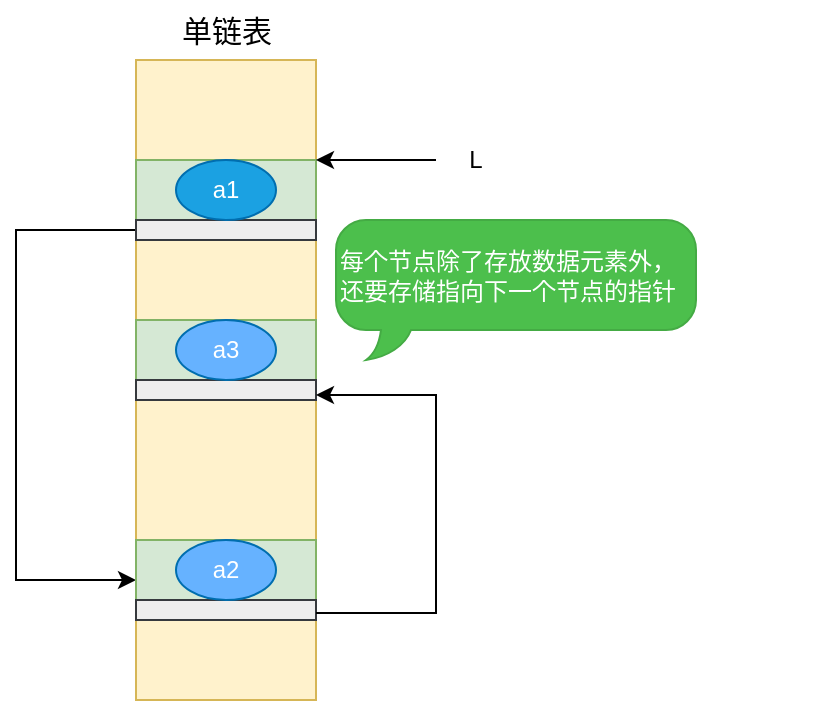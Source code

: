 <mxfile version="14.6.13" type="github" pages="3">
  <diagram id="QC8WOPj-OCHfLjUUAR2P" name="Page-1">
    <mxGraphModel dx="782" dy="524" grid="1" gridSize="10" guides="1" tooltips="1" connect="1" arrows="1" fold="1" page="1" pageScale="1" pageWidth="827" pageHeight="1169" math="0" shadow="0">
      <root>
        <mxCell id="0" />
        <mxCell id="1" parent="0" />
        <mxCell id="2Vf7W0YXPBgT8Y4s7nWz-31" value="" style="group" vertex="1" connectable="0" parent="1">
          <mxGeometry x="40" y="20" width="410" height="350" as="geometry" />
        </mxCell>
        <mxCell id="2Vf7W0YXPBgT8Y4s7nWz-24" style="edgeStyle=orthogonalEdgeStyle;rounded=0;orthogonalLoop=1;jettySize=auto;html=1;exitX=0;exitY=0.5;exitDx=0;exitDy=0;" edge="1" parent="2Vf7W0YXPBgT8Y4s7nWz-31" source="2Vf7W0YXPBgT8Y4s7nWz-4">
          <mxGeometry relative="1" as="geometry">
            <mxPoint x="60" y="290" as="targetPoint" />
            <mxPoint x="-60" y="120" as="sourcePoint" />
            <Array as="points">
              <mxPoint y="115" />
              <mxPoint y="290" />
            </Array>
          </mxGeometry>
        </mxCell>
        <mxCell id="2Vf7W0YXPBgT8Y4s7nWz-1" value="" style="rounded=0;whiteSpace=wrap;html=1;strokeColor=#d6b656;fillColor=#fff2cc;" vertex="1" parent="2Vf7W0YXPBgT8Y4s7nWz-31">
          <mxGeometry x="60" y="30" width="90" height="320" as="geometry" />
        </mxCell>
        <mxCell id="2Vf7W0YXPBgT8Y4s7nWz-5" value="" style="group;fillColor=#ffe6cc;strokeColor=#d79b00;container=0;" vertex="1" connectable="0" parent="2Vf7W0YXPBgT8Y4s7nWz-31">
          <mxGeometry x="60" y="80" width="80" height="40" as="geometry" />
        </mxCell>
        <mxCell id="2Vf7W0YXPBgT8Y4s7nWz-12" value="" style="group;strokeColor=#006EAF;fontColor=#ffffff;fillColor=#66B2FF;" vertex="1" connectable="0" parent="2Vf7W0YXPBgT8Y4s7nWz-31">
          <mxGeometry x="60" y="80" width="90" height="40" as="geometry" />
        </mxCell>
        <mxCell id="2Vf7W0YXPBgT8Y4s7nWz-3" value="" style="rounded=0;whiteSpace=wrap;html=1;strokeColor=#82b366;fillColor=#d5e8d4;" vertex="1" parent="2Vf7W0YXPBgT8Y4s7nWz-12">
          <mxGeometry width="90" height="30" as="geometry" />
        </mxCell>
        <mxCell id="2Vf7W0YXPBgT8Y4s7nWz-4" value="" style="rounded=0;whiteSpace=wrap;html=1;fillColor=#eeeeee;strokeColor=#36393d;" vertex="1" parent="2Vf7W0YXPBgT8Y4s7nWz-12">
          <mxGeometry y="30" width="90" height="10" as="geometry" />
        </mxCell>
        <mxCell id="2Vf7W0YXPBgT8Y4s7nWz-20" value="a1&lt;span style=&quot;color: rgba(0 , 0 , 0 , 0) ; font-family: monospace ; font-size: 0px&quot;&gt;%3CmxGraphModel%3E%3Croot%3E%3CmxCell%20id%3D%220%22%2F%3E%3CmxCell%20id%3D%221%22%20parent%3D%220%22%2F%3E%3CmxCell%20id%3D%222%22%20value%3D%22%22%20style%3D%22group%22%20vertex%3D%221%22%20connectable%3D%220%22%20parent%3D%221%22%3E%3CmxGeometry%20x%3D%22280%22%20y%3D%22130%22%20width%3D%2290%22%20height%3D%2240%22%20as%3D%22geometry%22%2F%3E%3C%2FmxCell%3E%3CmxCell%20id%3D%223%22%20value%3D%22%22%20style%3D%22rounded%3D0%3BwhiteSpace%3Dwrap%3Bhtml%3D1%3BstrokeColor%3D%2382b366%3BfillColor%3D%23d5e8d4%3B%22%20vertex%3D%221%22%20parent%3D%222%22%3E%3CmxGeometry%20width%3D%2290%22%20height%3D%2230%22%20as%3D%22geometry%22%2F%3E%3C%2FmxCell%3E%3CmxCell%20id%3D%224%22%20value%3D%22%22%20style%3D%22rounded%3D0%3BwhiteSpace%3Dwrap%3Bhtml%3D1%3BfillColor%3D%23eeeeee%3BstrokeColor%3D%2336393d%3B%22%20vertex%3D%221%22%20parent%3D%222%22%3E%3CmxGeometry%20y%3D%2230%22%20width%3D%2290%22%20height%3D%2210%22%20as%3D%22geometry%22%2F%3E%3C%2FmxCell%3E%3C%2Froot%3E%3C%2FmxGraphModel%3E&lt;/span&gt;" style="ellipse;whiteSpace=wrap;html=1;fillColor=#1ba1e2;strokeColor=#006EAF;fontColor=#ffffff;" vertex="1" parent="2Vf7W0YXPBgT8Y4s7nWz-12">
          <mxGeometry x="20" width="50" height="30" as="geometry" />
        </mxCell>
        <mxCell id="2Vf7W0YXPBgT8Y4s7nWz-13" value="" style="group" vertex="1" connectable="0" parent="2Vf7W0YXPBgT8Y4s7nWz-31">
          <mxGeometry x="60" y="160" width="90" height="40" as="geometry" />
        </mxCell>
        <mxCell id="2Vf7W0YXPBgT8Y4s7nWz-14" value="" style="rounded=0;whiteSpace=wrap;html=1;strokeColor=#82b366;fillColor=#d5e8d4;" vertex="1" parent="2Vf7W0YXPBgT8Y4s7nWz-13">
          <mxGeometry width="90" height="30" as="geometry" />
        </mxCell>
        <mxCell id="2Vf7W0YXPBgT8Y4s7nWz-15" value="" style="rounded=0;whiteSpace=wrap;html=1;fillColor=#eeeeee;strokeColor=#36393d;" vertex="1" parent="2Vf7W0YXPBgT8Y4s7nWz-13">
          <mxGeometry y="30" width="90" height="10" as="geometry" />
        </mxCell>
        <mxCell id="2Vf7W0YXPBgT8Y4s7nWz-22" value="a3" style="ellipse;whiteSpace=wrap;html=1;strokeColor=#006EAF;fontColor=#ffffff;fillColor=#66B2FF;" vertex="1" parent="2Vf7W0YXPBgT8Y4s7nWz-13">
          <mxGeometry x="20" width="50" height="30" as="geometry" />
        </mxCell>
        <mxCell id="2Vf7W0YXPBgT8Y4s7nWz-16" value="" style="group" vertex="1" connectable="0" parent="2Vf7W0YXPBgT8Y4s7nWz-31">
          <mxGeometry x="60" y="270" width="90" height="40" as="geometry" />
        </mxCell>
        <mxCell id="2Vf7W0YXPBgT8Y4s7nWz-17" value="" style="rounded=0;whiteSpace=wrap;html=1;strokeColor=#82b366;fillColor=#d5e8d4;" vertex="1" parent="2Vf7W0YXPBgT8Y4s7nWz-16">
          <mxGeometry width="90" height="30" as="geometry" />
        </mxCell>
        <mxCell id="2Vf7W0YXPBgT8Y4s7nWz-18" value="" style="rounded=0;whiteSpace=wrap;html=1;fillColor=#eeeeee;strokeColor=#36393d;" vertex="1" parent="2Vf7W0YXPBgT8Y4s7nWz-16">
          <mxGeometry y="30" width="90" height="10" as="geometry" />
        </mxCell>
        <mxCell id="2Vf7W0YXPBgT8Y4s7nWz-21" value="a2" style="ellipse;whiteSpace=wrap;html=1;strokeColor=#006EAF;fontColor=#ffffff;fillColor=#66B2FF;" vertex="1" parent="2Vf7W0YXPBgT8Y4s7nWz-16">
          <mxGeometry x="20" width="50" height="30" as="geometry" />
        </mxCell>
        <mxCell id="2Vf7W0YXPBgT8Y4s7nWz-25" style="edgeStyle=orthogonalEdgeStyle;rounded=0;orthogonalLoop=1;jettySize=auto;html=1;exitX=1;exitY=0.25;exitDx=0;exitDy=0;entryX=1;entryY=0.75;entryDx=0;entryDy=0;" edge="1" parent="2Vf7W0YXPBgT8Y4s7nWz-31" target="2Vf7W0YXPBgT8Y4s7nWz-15">
          <mxGeometry relative="1" as="geometry">
            <mxPoint x="270" y="280" as="targetPoint" />
            <mxPoint x="150" y="306.5" as="sourcePoint" />
            <Array as="points">
              <mxPoint x="210" y="307" />
              <mxPoint x="210" y="198" />
            </Array>
          </mxGeometry>
        </mxCell>
        <mxCell id="2Vf7W0YXPBgT8Y4s7nWz-26" value="&lt;font style=&quot;font-size: 15px&quot;&gt;单链表&lt;/font&gt;" style="text;html=1;strokeColor=none;fillColor=none;align=center;verticalAlign=middle;whiteSpace=wrap;rounded=0;" vertex="1" parent="2Vf7W0YXPBgT8Y4s7nWz-31">
          <mxGeometry x="67.5" width="75" height="30" as="geometry" />
        </mxCell>
        <mxCell id="2Vf7W0YXPBgT8Y4s7nWz-29" style="edgeStyle=orthogonalEdgeStyle;rounded=0;orthogonalLoop=1;jettySize=auto;html=1;entryX=1;entryY=0;entryDx=0;entryDy=0;" edge="1" parent="2Vf7W0YXPBgT8Y4s7nWz-31" target="2Vf7W0YXPBgT8Y4s7nWz-3">
          <mxGeometry relative="1" as="geometry">
            <mxPoint x="210" y="80" as="sourcePoint" />
            <Array as="points">
              <mxPoint x="200" y="80" />
              <mxPoint x="200" y="80" />
            </Array>
          </mxGeometry>
        </mxCell>
        <mxCell id="2Vf7W0YXPBgT8Y4s7nWz-30" value="L" style="text;html=1;strokeColor=none;fillColor=none;align=center;verticalAlign=middle;whiteSpace=wrap;rounded=0;" vertex="1" parent="2Vf7W0YXPBgT8Y4s7nWz-31">
          <mxGeometry x="210" y="70" width="40" height="20" as="geometry" />
        </mxCell>
        <mxCell id="2Vf7W0YXPBgT8Y4s7nWz-33" value="&lt;font color=&quot;#ffffff&quot;&gt;每个节点除了存放数据元素外，还要存储指向下一个节点的指针&lt;/font&gt;" style="whiteSpace=wrap;html=1;shape=mxgraph.basic.roundRectCallout;dx=30;dy=15;size=15;boundedLbl=1;align=left;gradientDirection=north;fillColor=#4CBF4C;strokeColor=#44AB44;" vertex="1" parent="2Vf7W0YXPBgT8Y4s7nWz-31">
          <mxGeometry x="160" y="110" width="180" height="70" as="geometry" />
        </mxCell>
      </root>
    </mxGraphModel>
  </diagram>
  <diagram id="CoD6kMalqCQWXcZrYFsd" name="Page-2">
    <mxGraphModel dx="920" dy="616" grid="0" gridSize="10" guides="1" tooltips="1" connect="1" arrows="1" fold="1" page="0" pageScale="1" pageWidth="827" pageHeight="1169" background="none" math="0" shadow="0">
      <root>
        <mxCell id="QZkpkENfqjQ9kdNe2Njv-0" />
        <mxCell id="QZkpkENfqjQ9kdNe2Njv-1" parent="QZkpkENfqjQ9kdNe2Njv-0" />
        <mxCell id="6khtCbG-v0wYRklkx3Zs-78" value="" style="group" vertex="1" connectable="0" parent="QZkpkENfqjQ9kdNe2Njv-1">
          <mxGeometry x="50" y="56" width="860" height="324" as="geometry" />
        </mxCell>
        <mxCell id="6khtCbG-v0wYRklkx3Zs-65" value="" style="group;gradientColor=#ffd966;" vertex="1" connectable="0" parent="6khtCbG-v0wYRklkx3Zs-78">
          <mxGeometry x="60" width="800" height="324" as="geometry" />
        </mxCell>
        <mxCell id="QZkpkENfqjQ9kdNe2Njv-2" value="" style="group;fillColor=#647687;strokeColor=#314354;fontColor=#ffffff;" vertex="1" connectable="0" parent="6khtCbG-v0wYRklkx3Zs-65">
          <mxGeometry x="10" y="74" width="100" height="40" as="geometry" />
        </mxCell>
        <mxCell id="QZkpkENfqjQ9kdNe2Njv-3" value="&lt;font style=&quot;font-size: 14px&quot;&gt;头节点&lt;/font&gt;" style="rounded=0;whiteSpace=wrap;html=1;direction=west;fillColor=#6a00ff;strokeColor=#3700CC;fontColor=#ffffff;" vertex="1" parent="QZkpkENfqjQ9kdNe2Njv-2">
          <mxGeometry width="81.822" height="40" as="geometry" />
        </mxCell>
        <mxCell id="QZkpkENfqjQ9kdNe2Njv-4" value="" style="rounded=0;whiteSpace=wrap;html=1;fillColor=#bac8d3;strokeColor=#23445d;" vertex="1" parent="QZkpkENfqjQ9kdNe2Njv-2">
          <mxGeometry x="81.818" width="18.182" height="40" as="geometry" />
        </mxCell>
        <mxCell id="6khtCbG-v0wYRklkx3Zs-0" value="&lt;font style=&quot;font-size: 15px&quot;&gt;依次插入节点1，2，9，8&lt;/font&gt;" style="text;html=1;strokeColor=none;fillColor=none;align=center;verticalAlign=middle;whiteSpace=wrap;rounded=0;" vertex="1" parent="6khtCbG-v0wYRklkx3Zs-65">
          <mxGeometry width="230" height="40" as="geometry" />
        </mxCell>
        <mxCell id="6khtCbG-v0wYRklkx3Zs-1" value="" style="group;fillColor=#60a917;strokeColor=#2D7600;fontColor=#ffffff;" vertex="1" connectable="0" parent="6khtCbG-v0wYRklkx3Zs-65">
          <mxGeometry x="170" y="74" width="100" height="40" as="geometry" />
        </mxCell>
        <mxCell id="6khtCbG-v0wYRklkx3Zs-2" value="&lt;font style=&quot;font-size: 14px&quot;&gt;1&lt;/font&gt;" style="rounded=0;whiteSpace=wrap;html=1;direction=west;fillColor=#60a917;strokeColor=#2D7600;fontColor=#ffffff;" vertex="1" parent="6khtCbG-v0wYRklkx3Zs-1">
          <mxGeometry width="81.822" height="40" as="geometry" />
        </mxCell>
        <mxCell id="6khtCbG-v0wYRklkx3Zs-3" value="" style="rounded=0;whiteSpace=wrap;html=1;fillColor=#bac8d3;strokeColor=#23445d;" vertex="1" parent="6khtCbG-v0wYRklkx3Zs-1">
          <mxGeometry x="81.818" width="18.182" height="40" as="geometry" />
        </mxCell>
        <mxCell id="6khtCbG-v0wYRklkx3Zs-5" style="edgeStyle=orthogonalEdgeStyle;rounded=0;orthogonalLoop=1;jettySize=auto;html=1;exitX=1;exitY=0.5;exitDx=0;exitDy=0;" edge="1" parent="6khtCbG-v0wYRklkx3Zs-65" source="QZkpkENfqjQ9kdNe2Njv-4">
          <mxGeometry relative="1" as="geometry">
            <mxPoint x="170" y="94" as="targetPoint" />
          </mxGeometry>
        </mxCell>
        <mxCell id="6khtCbG-v0wYRklkx3Zs-6" value="" style="group;fillColor=#647687;strokeColor=#314354;fontColor=#ffffff;" vertex="1" connectable="0" parent="6khtCbG-v0wYRklkx3Zs-65">
          <mxGeometry x="10" y="144" width="100" height="40" as="geometry" />
        </mxCell>
        <mxCell id="6khtCbG-v0wYRklkx3Zs-7" value="&lt;font style=&quot;font-size: 14px&quot;&gt;头节点&lt;/font&gt;" style="rounded=0;whiteSpace=wrap;html=1;direction=west;fillColor=#6a00ff;strokeColor=#3700CC;fontColor=#ffffff;" vertex="1" parent="6khtCbG-v0wYRklkx3Zs-6">
          <mxGeometry width="81.822" height="40" as="geometry" />
        </mxCell>
        <mxCell id="6khtCbG-v0wYRklkx3Zs-8" value="" style="rounded=0;whiteSpace=wrap;html=1;fillColor=#bac8d3;strokeColor=#23445d;" vertex="1" parent="6khtCbG-v0wYRklkx3Zs-6">
          <mxGeometry x="81.818" width="18.182" height="40" as="geometry" />
        </mxCell>
        <mxCell id="6khtCbG-v0wYRklkx3Zs-9" value="" style="group;fillColor=#60a917;strokeColor=#2D7600;fontColor=#ffffff;" vertex="1" connectable="0" parent="6khtCbG-v0wYRklkx3Zs-65">
          <mxGeometry x="170" y="144" width="100" height="40" as="geometry" />
        </mxCell>
        <mxCell id="6khtCbG-v0wYRklkx3Zs-10" value="&lt;font style=&quot;font-size: 14px&quot;&gt;2&lt;/font&gt;" style="rounded=0;whiteSpace=wrap;html=1;direction=west;fillColor=#60a917;strokeColor=#2D7600;fontColor=#ffffff;" vertex="1" parent="6khtCbG-v0wYRklkx3Zs-9">
          <mxGeometry width="81.822" height="40" as="geometry" />
        </mxCell>
        <mxCell id="6khtCbG-v0wYRklkx3Zs-11" value="" style="rounded=0;whiteSpace=wrap;html=1;fillColor=#bac8d3;strokeColor=#23445d;" vertex="1" parent="6khtCbG-v0wYRklkx3Zs-9">
          <mxGeometry x="81.818" width="18.182" height="40" as="geometry" />
        </mxCell>
        <mxCell id="6khtCbG-v0wYRklkx3Zs-13" value="" style="group;fillColor=#60a917;strokeColor=#2D7600;fontColor=#ffffff;" vertex="1" connectable="0" parent="6khtCbG-v0wYRklkx3Zs-65">
          <mxGeometry x="320" y="144" width="100" height="40" as="geometry" />
        </mxCell>
        <mxCell id="6khtCbG-v0wYRklkx3Zs-14" value="&lt;font style=&quot;font-size: 14px&quot;&gt;1&lt;/font&gt;" style="rounded=0;whiteSpace=wrap;html=1;direction=west;fillColor=#60a917;strokeColor=#2D7600;fontColor=#ffffff;" vertex="1" parent="6khtCbG-v0wYRklkx3Zs-13">
          <mxGeometry width="81.822" height="40" as="geometry" />
        </mxCell>
        <mxCell id="6khtCbG-v0wYRklkx3Zs-15" value="" style="rounded=0;whiteSpace=wrap;html=1;fillColor=#bac8d3;strokeColor=#23445d;" vertex="1" parent="6khtCbG-v0wYRklkx3Zs-13">
          <mxGeometry x="81.818" width="18.182" height="40" as="geometry" />
        </mxCell>
        <mxCell id="6khtCbG-v0wYRklkx3Zs-16" style="edgeStyle=orthogonalEdgeStyle;rounded=0;orthogonalLoop=1;jettySize=auto;html=1;exitX=1;exitY=0.5;exitDx=0;exitDy=0;entryX=1;entryY=0.5;entryDx=0;entryDy=0;" edge="1" parent="6khtCbG-v0wYRklkx3Zs-65" source="6khtCbG-v0wYRklkx3Zs-8" target="6khtCbG-v0wYRklkx3Zs-10">
          <mxGeometry relative="1" as="geometry" />
        </mxCell>
        <mxCell id="6khtCbG-v0wYRklkx3Zs-18" style="edgeStyle=orthogonalEdgeStyle;rounded=0;orthogonalLoop=1;jettySize=auto;html=1;exitX=1;exitY=0.5;exitDx=0;exitDy=0;entryX=1;entryY=0.5;entryDx=0;entryDy=0;" edge="1" parent="6khtCbG-v0wYRklkx3Zs-65" source="6khtCbG-v0wYRklkx3Zs-11" target="6khtCbG-v0wYRklkx3Zs-14">
          <mxGeometry relative="1" as="geometry" />
        </mxCell>
        <mxCell id="6khtCbG-v0wYRklkx3Zs-19" style="edgeStyle=orthogonalEdgeStyle;rounded=0;orthogonalLoop=1;jettySize=auto;html=1;exitX=1;exitY=0.5;exitDx=0;exitDy=0;" edge="1" parent="6khtCbG-v0wYRklkx3Zs-65" source="6khtCbG-v0wYRklkx3Zs-3">
          <mxGeometry relative="1" as="geometry">
            <mxPoint x="320" y="94" as="targetPoint" />
          </mxGeometry>
        </mxCell>
        <mxCell id="6khtCbG-v0wYRklkx3Zs-20" value="NULL" style="text;html=1;strokeColor=none;fillColor=none;align=center;verticalAlign=middle;whiteSpace=wrap;rounded=0;" vertex="1" parent="6khtCbG-v0wYRklkx3Zs-65">
          <mxGeometry x="320" y="84" width="60" height="20" as="geometry" />
        </mxCell>
        <mxCell id="6khtCbG-v0wYRklkx3Zs-21" value="NULL" style="text;html=1;strokeColor=none;fillColor=none;align=center;verticalAlign=middle;whiteSpace=wrap;rounded=0;" vertex="1" parent="6khtCbG-v0wYRklkx3Zs-65">
          <mxGeometry x="460" y="154" width="60" height="20" as="geometry" />
        </mxCell>
        <mxCell id="6khtCbG-v0wYRklkx3Zs-22" style="edgeStyle=orthogonalEdgeStyle;rounded=0;orthogonalLoop=1;jettySize=auto;html=1;exitX=1;exitY=0.5;exitDx=0;exitDy=0;entryX=0;entryY=0.5;entryDx=0;entryDy=0;" edge="1" parent="6khtCbG-v0wYRklkx3Zs-65" source="6khtCbG-v0wYRklkx3Zs-15" target="6khtCbG-v0wYRklkx3Zs-21">
          <mxGeometry relative="1" as="geometry" />
        </mxCell>
        <mxCell id="6khtCbG-v0wYRklkx3Zs-23" value="" style="group;fillColor=#647687;strokeColor=#314354;fontColor=#ffffff;" vertex="1" connectable="0" parent="6khtCbG-v0wYRklkx3Zs-65">
          <mxGeometry x="10" y="284" width="100" height="40" as="geometry" />
        </mxCell>
        <mxCell id="6khtCbG-v0wYRklkx3Zs-24" value="&lt;font style=&quot;font-size: 14px&quot;&gt;头节点&lt;/font&gt;" style="rounded=0;whiteSpace=wrap;html=1;direction=west;fillColor=#6a00ff;strokeColor=#3700CC;fontColor=#ffffff;" vertex="1" parent="6khtCbG-v0wYRklkx3Zs-23">
          <mxGeometry width="81.822" height="40" as="geometry" />
        </mxCell>
        <mxCell id="6khtCbG-v0wYRklkx3Zs-25" value="" style="rounded=0;whiteSpace=wrap;html=1;fillColor=#bac8d3;strokeColor=#23445d;" vertex="1" parent="6khtCbG-v0wYRklkx3Zs-23">
          <mxGeometry x="81.818" width="18.182" height="40" as="geometry" />
        </mxCell>
        <mxCell id="6khtCbG-v0wYRklkx3Zs-26" value="" style="group;fillColor=#60a917;strokeColor=#2D7600;fontColor=#ffffff;" vertex="1" connectable="0" parent="6khtCbG-v0wYRklkx3Zs-65">
          <mxGeometry x="170" y="284" width="100" height="40" as="geometry" />
        </mxCell>
        <mxCell id="6khtCbG-v0wYRklkx3Zs-27" value="&lt;font style=&quot;font-size: 14px&quot;&gt;8&lt;/font&gt;" style="rounded=0;whiteSpace=wrap;html=1;direction=west;fillColor=#60a917;strokeColor=#2D7600;fontColor=#ffffff;" vertex="1" parent="6khtCbG-v0wYRklkx3Zs-26">
          <mxGeometry width="81.822" height="40" as="geometry" />
        </mxCell>
        <mxCell id="6khtCbG-v0wYRklkx3Zs-28" value="" style="rounded=0;whiteSpace=wrap;html=1;fillColor=#bac8d3;strokeColor=#23445d;" vertex="1" parent="6khtCbG-v0wYRklkx3Zs-26">
          <mxGeometry x="81.818" width="18.182" height="40" as="geometry" />
        </mxCell>
        <mxCell id="6khtCbG-v0wYRklkx3Zs-29" value="" style="group;fillColor=#60a917;strokeColor=#2D7600;fontColor=#ffffff;" vertex="1" connectable="0" parent="6khtCbG-v0wYRklkx3Zs-65">
          <mxGeometry x="320" y="284" width="100" height="40" as="geometry" />
        </mxCell>
        <mxCell id="6khtCbG-v0wYRklkx3Zs-30" value="&lt;font style=&quot;font-size: 14px&quot;&gt;9&lt;/font&gt;" style="rounded=0;whiteSpace=wrap;html=1;direction=west;fillColor=#60a917;strokeColor=#2D7600;fontColor=#ffffff;" vertex="1" parent="6khtCbG-v0wYRklkx3Zs-29">
          <mxGeometry width="81.822" height="40" as="geometry" />
        </mxCell>
        <mxCell id="6khtCbG-v0wYRklkx3Zs-31" value="" style="rounded=0;whiteSpace=wrap;html=1;fillColor=#bac8d3;strokeColor=#23445d;" vertex="1" parent="6khtCbG-v0wYRklkx3Zs-29">
          <mxGeometry x="81.818" width="18.182" height="40" as="geometry" />
        </mxCell>
        <mxCell id="6khtCbG-v0wYRklkx3Zs-32" style="edgeStyle=orthogonalEdgeStyle;rounded=0;orthogonalLoop=1;jettySize=auto;html=1;exitX=1;exitY=0.5;exitDx=0;exitDy=0;entryX=1;entryY=0.5;entryDx=0;entryDy=0;" edge="1" parent="6khtCbG-v0wYRklkx3Zs-65" source="6khtCbG-v0wYRklkx3Zs-25" target="6khtCbG-v0wYRklkx3Zs-27">
          <mxGeometry relative="1" as="geometry" />
        </mxCell>
        <mxCell id="6khtCbG-v0wYRklkx3Zs-33" style="edgeStyle=orthogonalEdgeStyle;rounded=0;orthogonalLoop=1;jettySize=auto;html=1;exitX=1;exitY=0.5;exitDx=0;exitDy=0;entryX=1;entryY=0.5;entryDx=0;entryDy=0;" edge="1" parent="6khtCbG-v0wYRklkx3Zs-65" source="6khtCbG-v0wYRklkx3Zs-28" target="6khtCbG-v0wYRklkx3Zs-30">
          <mxGeometry relative="1" as="geometry" />
        </mxCell>
        <mxCell id="6khtCbG-v0wYRklkx3Zs-34" value="NULL" style="text;html=1;strokeColor=none;fillColor=none;align=center;verticalAlign=middle;whiteSpace=wrap;rounded=0;" vertex="1" parent="6khtCbG-v0wYRklkx3Zs-65">
          <mxGeometry x="610" y="219" width="60" height="30" as="geometry" />
        </mxCell>
        <mxCell id="6khtCbG-v0wYRklkx3Zs-36" value="" style="group;fillColor=#60a917;strokeColor=#2D7600;fontColor=#ffffff;" vertex="1" connectable="0" parent="6khtCbG-v0wYRklkx3Zs-65">
          <mxGeometry x="460" y="284" width="100" height="40" as="geometry" />
        </mxCell>
        <mxCell id="6khtCbG-v0wYRklkx3Zs-37" value="&lt;font style=&quot;font-size: 14px&quot;&gt;2&lt;/font&gt;" style="rounded=0;whiteSpace=wrap;html=1;direction=west;fillColor=#60a917;strokeColor=#2D7600;fontColor=#ffffff;" vertex="1" parent="6khtCbG-v0wYRklkx3Zs-36">
          <mxGeometry width="81.822" height="40" as="geometry" />
        </mxCell>
        <mxCell id="6khtCbG-v0wYRklkx3Zs-38" value="" style="rounded=0;whiteSpace=wrap;html=1;fillColor=#bac8d3;strokeColor=#23445d;" vertex="1" parent="6khtCbG-v0wYRklkx3Zs-36">
          <mxGeometry x="81.818" width="18.182" height="40" as="geometry" />
        </mxCell>
        <mxCell id="6khtCbG-v0wYRklkx3Zs-39" value="" style="group;fillColor=#60a917;strokeColor=#2D7600;fontColor=#ffffff;" vertex="1" connectable="0" parent="6khtCbG-v0wYRklkx3Zs-65">
          <mxGeometry x="600" y="284" width="100" height="40" as="geometry" />
        </mxCell>
        <mxCell id="6khtCbG-v0wYRklkx3Zs-40" value="&lt;font style=&quot;font-size: 14px&quot;&gt;1&lt;/font&gt;" style="rounded=0;whiteSpace=wrap;html=1;direction=west;fillColor=#60a917;strokeColor=#2D7600;fontColor=#ffffff;" vertex="1" parent="6khtCbG-v0wYRklkx3Zs-39">
          <mxGeometry width="81.822" height="40" as="geometry" />
        </mxCell>
        <mxCell id="6khtCbG-v0wYRklkx3Zs-41" value="" style="rounded=0;whiteSpace=wrap;html=1;fillColor=#bac8d3;strokeColor=#23445d;" vertex="1" parent="6khtCbG-v0wYRklkx3Zs-39">
          <mxGeometry x="81.818" width="18.182" height="40" as="geometry" />
        </mxCell>
        <mxCell id="6khtCbG-v0wYRklkx3Zs-42" style="edgeStyle=orthogonalEdgeStyle;rounded=0;orthogonalLoop=1;jettySize=auto;html=1;exitX=1;exitY=0.5;exitDx=0;exitDy=0;entryX=1;entryY=0.5;entryDx=0;entryDy=0;" edge="1" parent="6khtCbG-v0wYRklkx3Zs-65" source="6khtCbG-v0wYRklkx3Zs-31" target="6khtCbG-v0wYRklkx3Zs-37">
          <mxGeometry relative="1" as="geometry" />
        </mxCell>
        <mxCell id="6khtCbG-v0wYRklkx3Zs-43" style="edgeStyle=orthogonalEdgeStyle;rounded=0;orthogonalLoop=1;jettySize=auto;html=1;exitX=1;exitY=0.5;exitDx=0;exitDy=0;" edge="1" parent="6khtCbG-v0wYRklkx3Zs-65" source="6khtCbG-v0wYRklkx3Zs-38" target="6khtCbG-v0wYRklkx3Zs-40">
          <mxGeometry relative="1" as="geometry" />
        </mxCell>
        <mxCell id="6khtCbG-v0wYRklkx3Zs-44" value="" style="group;fillColor=#647687;strokeColor=#314354;fontColor=#ffffff;" vertex="1" connectable="0" parent="6khtCbG-v0wYRklkx3Zs-65">
          <mxGeometry x="10" y="214" width="100" height="40" as="geometry" />
        </mxCell>
        <mxCell id="6khtCbG-v0wYRklkx3Zs-45" value="&lt;font style=&quot;font-size: 14px&quot;&gt;头节点&lt;/font&gt;" style="rounded=0;whiteSpace=wrap;html=1;direction=west;fillColor=#6a00ff;strokeColor=#3700CC;fontColor=#ffffff;" vertex="1" parent="6khtCbG-v0wYRklkx3Zs-44">
          <mxGeometry width="81.822" height="40" as="geometry" />
        </mxCell>
        <mxCell id="6khtCbG-v0wYRklkx3Zs-46" value="" style="rounded=0;whiteSpace=wrap;html=1;fillColor=#bac8d3;strokeColor=#23445d;" vertex="1" parent="6khtCbG-v0wYRklkx3Zs-44">
          <mxGeometry x="81.818" width="18.182" height="40" as="geometry" />
        </mxCell>
        <mxCell id="6khtCbG-v0wYRklkx3Zs-47" value="" style="group;fillColor=#60a917;strokeColor=#2D7600;fontColor=#ffffff;" vertex="1" connectable="0" parent="6khtCbG-v0wYRklkx3Zs-65">
          <mxGeometry x="170" y="214" width="100" height="40" as="geometry" />
        </mxCell>
        <mxCell id="6khtCbG-v0wYRklkx3Zs-48" value="&lt;font style=&quot;font-size: 14px&quot;&gt;9&lt;/font&gt;" style="rounded=0;whiteSpace=wrap;html=1;direction=west;fillColor=#60a917;strokeColor=#2D7600;fontColor=#ffffff;" vertex="1" parent="6khtCbG-v0wYRklkx3Zs-47">
          <mxGeometry width="81.822" height="40" as="geometry" />
        </mxCell>
        <mxCell id="6khtCbG-v0wYRklkx3Zs-49" value="" style="rounded=0;whiteSpace=wrap;html=1;fillColor=#bac8d3;strokeColor=#23445d;" vertex="1" parent="6khtCbG-v0wYRklkx3Zs-47">
          <mxGeometry x="81.818" width="18.182" height="40" as="geometry" />
        </mxCell>
        <mxCell id="6khtCbG-v0wYRklkx3Zs-50" value="" style="group;fillColor=#60a917;strokeColor=#2D7600;fontColor=#ffffff;" vertex="1" connectable="0" parent="6khtCbG-v0wYRklkx3Zs-65">
          <mxGeometry x="320" y="214" width="100" height="40" as="geometry" />
        </mxCell>
        <mxCell id="6khtCbG-v0wYRklkx3Zs-51" value="&lt;font style=&quot;font-size: 14px&quot;&gt;2&lt;/font&gt;" style="rounded=0;whiteSpace=wrap;html=1;direction=west;fillColor=#60a917;strokeColor=#2D7600;fontColor=#ffffff;" vertex="1" parent="6khtCbG-v0wYRklkx3Zs-50">
          <mxGeometry width="81.822" height="40" as="geometry" />
        </mxCell>
        <mxCell id="6khtCbG-v0wYRklkx3Zs-52" value="" style="rounded=0;whiteSpace=wrap;html=1;fillColor=#bac8d3;strokeColor=#23445d;" vertex="1" parent="6khtCbG-v0wYRklkx3Zs-50">
          <mxGeometry x="81.818" width="18.182" height="40" as="geometry" />
        </mxCell>
        <mxCell id="6khtCbG-v0wYRklkx3Zs-53" style="edgeStyle=orthogonalEdgeStyle;rounded=0;orthogonalLoop=1;jettySize=auto;html=1;exitX=1;exitY=0.5;exitDx=0;exitDy=0;entryX=1;entryY=0.5;entryDx=0;entryDy=0;" edge="1" parent="6khtCbG-v0wYRklkx3Zs-65" source="6khtCbG-v0wYRklkx3Zs-46" target="6khtCbG-v0wYRklkx3Zs-48">
          <mxGeometry relative="1" as="geometry" />
        </mxCell>
        <mxCell id="6khtCbG-v0wYRklkx3Zs-54" style="edgeStyle=orthogonalEdgeStyle;rounded=0;orthogonalLoop=1;jettySize=auto;html=1;exitX=1;exitY=0.5;exitDx=0;exitDy=0;entryX=1;entryY=0.5;entryDx=0;entryDy=0;" edge="1" parent="6khtCbG-v0wYRklkx3Zs-65" source="6khtCbG-v0wYRklkx3Zs-49" target="6khtCbG-v0wYRklkx3Zs-51">
          <mxGeometry relative="1" as="geometry" />
        </mxCell>
        <mxCell id="6khtCbG-v0wYRklkx3Zs-55" value="" style="group;fillColor=#60a917;strokeColor=#2D7600;fontColor=#ffffff;" vertex="1" connectable="0" parent="6khtCbG-v0wYRklkx3Zs-65">
          <mxGeometry x="460" y="214" width="100" height="40" as="geometry" />
        </mxCell>
        <mxCell id="6khtCbG-v0wYRklkx3Zs-56" value="&lt;font style=&quot;font-size: 14px&quot;&gt;1&lt;/font&gt;" style="rounded=0;whiteSpace=wrap;html=1;direction=west;fillColor=#60a917;strokeColor=#2D7600;fontColor=#ffffff;" vertex="1" parent="6khtCbG-v0wYRklkx3Zs-55">
          <mxGeometry width="81.822" height="40" as="geometry" />
        </mxCell>
        <mxCell id="6khtCbG-v0wYRklkx3Zs-57" value="" style="rounded=0;whiteSpace=wrap;html=1;fillColor=#bac8d3;strokeColor=#23445d;" vertex="1" parent="6khtCbG-v0wYRklkx3Zs-55">
          <mxGeometry x="81.818" width="18.182" height="40" as="geometry" />
        </mxCell>
        <mxCell id="6khtCbG-v0wYRklkx3Zs-61" style="edgeStyle=orthogonalEdgeStyle;rounded=0;orthogonalLoop=1;jettySize=auto;html=1;exitX=1;exitY=0.5;exitDx=0;exitDy=0;entryX=1;entryY=0.5;entryDx=0;entryDy=0;" edge="1" parent="6khtCbG-v0wYRklkx3Zs-65" source="6khtCbG-v0wYRklkx3Zs-52" target="6khtCbG-v0wYRklkx3Zs-56">
          <mxGeometry relative="1" as="geometry" />
        </mxCell>
        <mxCell id="6khtCbG-v0wYRklkx3Zs-62" style="edgeStyle=orthogonalEdgeStyle;rounded=0;orthogonalLoop=1;jettySize=auto;html=1;exitX=1;exitY=0.5;exitDx=0;exitDy=0;" edge="1" parent="6khtCbG-v0wYRklkx3Zs-65" source="6khtCbG-v0wYRklkx3Zs-57">
          <mxGeometry relative="1" as="geometry">
            <mxPoint x="600" y="234" as="targetPoint" />
          </mxGeometry>
        </mxCell>
        <mxCell id="6khtCbG-v0wYRklkx3Zs-63" style="edgeStyle=orthogonalEdgeStyle;rounded=0;orthogonalLoop=1;jettySize=auto;html=1;exitX=1;exitY=0.5;exitDx=0;exitDy=0;" edge="1" parent="6khtCbG-v0wYRklkx3Zs-65" source="6khtCbG-v0wYRklkx3Zs-41">
          <mxGeometry relative="1" as="geometry">
            <mxPoint x="740" y="304" as="targetPoint" />
          </mxGeometry>
        </mxCell>
        <mxCell id="6khtCbG-v0wYRklkx3Zs-64" value="NULL" style="text;html=1;strokeColor=none;fillColor=none;align=center;verticalAlign=middle;whiteSpace=wrap;rounded=0;" vertex="1" parent="6khtCbG-v0wYRklkx3Zs-65">
          <mxGeometry x="740" y="289" width="60" height="30" as="geometry" />
        </mxCell>
        <mxCell id="6khtCbG-v0wYRklkx3Zs-66" value="&lt;font style=&quot;font-size: 15px&quot;&gt;L&lt;/font&gt;" style="text;html=1;strokeColor=none;fillColor=none;align=center;verticalAlign=middle;whiteSpace=wrap;rounded=0;" vertex="1" parent="6khtCbG-v0wYRklkx3Zs-78">
          <mxGeometry y="84" width="30" height="20" as="geometry" />
        </mxCell>
        <mxCell id="6khtCbG-v0wYRklkx3Zs-71" value="" style="endArrow=classic;html=1;exitX=1;exitY=0.5;exitDx=0;exitDy=0;entryX=1;entryY=0.5;entryDx=0;entryDy=0;" edge="1" parent="6khtCbG-v0wYRklkx3Zs-78" source="6khtCbG-v0wYRklkx3Zs-66" target="QZkpkENfqjQ9kdNe2Njv-3">
          <mxGeometry width="50" height="50" relative="1" as="geometry">
            <mxPoint x="260" y="204" as="sourcePoint" />
            <mxPoint x="310" y="154" as="targetPoint" />
          </mxGeometry>
        </mxCell>
        <mxCell id="6khtCbG-v0wYRklkx3Zs-72" value="&lt;font style=&quot;font-size: 15px&quot;&gt;L&lt;/font&gt;" style="text;html=1;strokeColor=none;fillColor=none;align=center;verticalAlign=middle;whiteSpace=wrap;rounded=0;" vertex="1" parent="6khtCbG-v0wYRklkx3Zs-78">
          <mxGeometry y="152" width="30" height="20" as="geometry" />
        </mxCell>
        <mxCell id="6khtCbG-v0wYRklkx3Zs-73" value="" style="endArrow=classic;html=1;exitX=1;exitY=0.5;exitDx=0;exitDy=0;entryX=1;entryY=0.5;entryDx=0;entryDy=0;" edge="1" parent="6khtCbG-v0wYRklkx3Zs-78" source="6khtCbG-v0wYRklkx3Zs-72">
          <mxGeometry width="50" height="50" relative="1" as="geometry">
            <mxPoint x="260" y="272" as="sourcePoint" />
            <mxPoint x="70" y="162" as="targetPoint" />
          </mxGeometry>
        </mxCell>
        <mxCell id="6khtCbG-v0wYRklkx3Zs-74" value="&lt;font style=&quot;font-size: 15px&quot;&gt;L&lt;/font&gt;" style="text;html=1;strokeColor=none;fillColor=none;align=center;verticalAlign=middle;whiteSpace=wrap;rounded=0;" vertex="1" parent="6khtCbG-v0wYRklkx3Zs-78">
          <mxGeometry y="224" width="30" height="20" as="geometry" />
        </mxCell>
        <mxCell id="6khtCbG-v0wYRklkx3Zs-75" value="" style="endArrow=classic;html=1;exitX=1;exitY=0.5;exitDx=0;exitDy=0;entryX=1;entryY=0.5;entryDx=0;entryDy=0;" edge="1" parent="6khtCbG-v0wYRklkx3Zs-78" source="6khtCbG-v0wYRklkx3Zs-74">
          <mxGeometry width="50" height="50" relative="1" as="geometry">
            <mxPoint x="260" y="344" as="sourcePoint" />
            <mxPoint x="70" y="234" as="targetPoint" />
          </mxGeometry>
        </mxCell>
        <mxCell id="6khtCbG-v0wYRklkx3Zs-76" value="&lt;font style=&quot;font-size: 15px&quot;&gt;L&lt;/font&gt;" style="text;html=1;strokeColor=none;fillColor=none;align=center;verticalAlign=middle;whiteSpace=wrap;rounded=0;" vertex="1" parent="6khtCbG-v0wYRklkx3Zs-78">
          <mxGeometry y="294" width="30" height="20" as="geometry" />
        </mxCell>
        <mxCell id="6khtCbG-v0wYRklkx3Zs-77" value="" style="endArrow=classic;html=1;exitX=1;exitY=0.5;exitDx=0;exitDy=0;entryX=1;entryY=0.5;entryDx=0;entryDy=0;" edge="1" parent="6khtCbG-v0wYRklkx3Zs-78" source="6khtCbG-v0wYRklkx3Zs-76">
          <mxGeometry width="50" height="50" relative="1" as="geometry">
            <mxPoint x="260" y="414" as="sourcePoint" />
            <mxPoint x="70" y="304" as="targetPoint" />
          </mxGeometry>
        </mxCell>
        <mxCell id="6khtCbG-v0wYRklkx3Zs-79" value="" style="group" vertex="1" connectable="0" parent="QZkpkENfqjQ9kdNe2Njv-1">
          <mxGeometry x="60" y="401" width="860" height="329" as="geometry" />
        </mxCell>
        <mxCell id="6khtCbG-v0wYRklkx3Zs-80" value="" style="group;gradientColor=#ffd966;" vertex="1" connectable="0" parent="6khtCbG-v0wYRklkx3Zs-79">
          <mxGeometry x="60" width="800" height="324" as="geometry" />
        </mxCell>
        <mxCell id="6khtCbG-v0wYRklkx3Zs-81" value="" style="group;fillColor=#647687;strokeColor=#314354;fontColor=#ffffff;" vertex="1" connectable="0" parent="6khtCbG-v0wYRklkx3Zs-80">
          <mxGeometry x="10" y="74" width="100" height="40" as="geometry" />
        </mxCell>
        <mxCell id="6khtCbG-v0wYRklkx3Zs-82" value="&lt;font style=&quot;font-size: 14px&quot;&gt;头节点&lt;/font&gt;" style="rounded=0;whiteSpace=wrap;html=1;direction=west;fillColor=#6a00ff;strokeColor=#3700CC;fontColor=#ffffff;" vertex="1" parent="6khtCbG-v0wYRklkx3Zs-81">
          <mxGeometry width="81.822" height="40" as="geometry" />
        </mxCell>
        <mxCell id="6khtCbG-v0wYRklkx3Zs-83" value="" style="rounded=0;whiteSpace=wrap;html=1;fillColor=#bac8d3;strokeColor=#23445d;" vertex="1" parent="6khtCbG-v0wYRklkx3Zs-81">
          <mxGeometry x="81.818" width="18.182" height="40" as="geometry" />
        </mxCell>
        <mxCell id="6khtCbG-v0wYRklkx3Zs-84" value="&lt;font style=&quot;font-size: 15px&quot;&gt;依次插入节点1，2，9，8&lt;/font&gt;" style="text;html=1;strokeColor=none;fillColor=none;align=center;verticalAlign=middle;whiteSpace=wrap;rounded=0;" vertex="1" parent="6khtCbG-v0wYRklkx3Zs-80">
          <mxGeometry width="230" height="40" as="geometry" />
        </mxCell>
        <mxCell id="6khtCbG-v0wYRklkx3Zs-85" value="" style="group;fillColor=#60a917;strokeColor=#2D7600;fontColor=#ffffff;" vertex="1" connectable="0" parent="6khtCbG-v0wYRklkx3Zs-80">
          <mxGeometry x="170" y="74" width="100" height="40" as="geometry" />
        </mxCell>
        <mxCell id="6khtCbG-v0wYRklkx3Zs-86" value="&lt;font style=&quot;font-size: 14px&quot;&gt;1&lt;/font&gt;" style="rounded=0;whiteSpace=wrap;html=1;direction=west;fillColor=#60a917;strokeColor=#2D7600;fontColor=#ffffff;" vertex="1" parent="6khtCbG-v0wYRklkx3Zs-85">
          <mxGeometry width="81.822" height="40" as="geometry" />
        </mxCell>
        <mxCell id="6khtCbG-v0wYRklkx3Zs-87" value="" style="rounded=0;whiteSpace=wrap;html=1;fillColor=#bac8d3;strokeColor=#23445d;" vertex="1" parent="6khtCbG-v0wYRklkx3Zs-85">
          <mxGeometry x="81.818" width="18.182" height="40" as="geometry" />
        </mxCell>
        <mxCell id="6khtCbG-v0wYRklkx3Zs-88" style="edgeStyle=orthogonalEdgeStyle;rounded=0;orthogonalLoop=1;jettySize=auto;html=1;exitX=1;exitY=0.5;exitDx=0;exitDy=0;" edge="1" parent="6khtCbG-v0wYRklkx3Zs-80" source="6khtCbG-v0wYRklkx3Zs-83">
          <mxGeometry relative="1" as="geometry">
            <mxPoint x="170" y="94" as="targetPoint" />
          </mxGeometry>
        </mxCell>
        <mxCell id="6khtCbG-v0wYRklkx3Zs-89" value="" style="group;fillColor=#647687;strokeColor=#314354;fontColor=#ffffff;" vertex="1" connectable="0" parent="6khtCbG-v0wYRklkx3Zs-80">
          <mxGeometry x="10" y="144" width="100" height="40" as="geometry" />
        </mxCell>
        <mxCell id="6khtCbG-v0wYRklkx3Zs-90" value="&lt;font style=&quot;font-size: 14px&quot;&gt;头节点&lt;/font&gt;" style="rounded=0;whiteSpace=wrap;html=1;direction=west;fillColor=#6a00ff;strokeColor=#3700CC;fontColor=#ffffff;" vertex="1" parent="6khtCbG-v0wYRklkx3Zs-89">
          <mxGeometry width="81.822" height="40" as="geometry" />
        </mxCell>
        <mxCell id="6khtCbG-v0wYRklkx3Zs-91" value="" style="rounded=0;whiteSpace=wrap;html=1;fillColor=#bac8d3;strokeColor=#23445d;" vertex="1" parent="6khtCbG-v0wYRklkx3Zs-89">
          <mxGeometry x="81.818" width="18.182" height="40" as="geometry" />
        </mxCell>
        <mxCell id="6khtCbG-v0wYRklkx3Zs-92" value="" style="group;fillColor=#60a917;strokeColor=#2D7600;fontColor=#ffffff;" vertex="1" connectable="0" parent="6khtCbG-v0wYRklkx3Zs-80">
          <mxGeometry x="170" y="144" width="100" height="40" as="geometry" />
        </mxCell>
        <mxCell id="6khtCbG-v0wYRklkx3Zs-93" value="&lt;font style=&quot;font-size: 14px&quot;&gt;1&lt;/font&gt;" style="rounded=0;whiteSpace=wrap;html=1;direction=west;fillColor=#60a917;strokeColor=#2D7600;fontColor=#ffffff;" vertex="1" parent="6khtCbG-v0wYRklkx3Zs-92">
          <mxGeometry width="81.822" height="40" as="geometry" />
        </mxCell>
        <mxCell id="6khtCbG-v0wYRklkx3Zs-94" value="" style="rounded=0;whiteSpace=wrap;html=1;fillColor=#bac8d3;strokeColor=#23445d;" vertex="1" parent="6khtCbG-v0wYRklkx3Zs-92">
          <mxGeometry x="81.818" width="18.182" height="40" as="geometry" />
        </mxCell>
        <mxCell id="6khtCbG-v0wYRklkx3Zs-95" value="" style="group;fillColor=#60a917;strokeColor=#2D7600;fontColor=#ffffff;" vertex="1" connectable="0" parent="6khtCbG-v0wYRklkx3Zs-80">
          <mxGeometry x="320" y="144" width="100" height="40" as="geometry" />
        </mxCell>
        <mxCell id="6khtCbG-v0wYRklkx3Zs-96" value="&lt;font style=&quot;font-size: 14px&quot;&gt;2&lt;/font&gt;" style="rounded=0;whiteSpace=wrap;html=1;direction=west;fillColor=#60a917;strokeColor=#2D7600;fontColor=#ffffff;" vertex="1" parent="6khtCbG-v0wYRklkx3Zs-95">
          <mxGeometry width="81.822" height="40" as="geometry" />
        </mxCell>
        <mxCell id="6khtCbG-v0wYRklkx3Zs-97" value="" style="rounded=0;whiteSpace=wrap;html=1;fillColor=#bac8d3;strokeColor=#23445d;" vertex="1" parent="6khtCbG-v0wYRklkx3Zs-95">
          <mxGeometry x="81.818" width="18.182" height="40" as="geometry" />
        </mxCell>
        <mxCell id="6khtCbG-v0wYRklkx3Zs-98" style="edgeStyle=orthogonalEdgeStyle;rounded=0;orthogonalLoop=1;jettySize=auto;html=1;exitX=1;exitY=0.5;exitDx=0;exitDy=0;entryX=1;entryY=0.5;entryDx=0;entryDy=0;" edge="1" parent="6khtCbG-v0wYRklkx3Zs-80" source="6khtCbG-v0wYRklkx3Zs-91" target="6khtCbG-v0wYRklkx3Zs-93">
          <mxGeometry relative="1" as="geometry" />
        </mxCell>
        <mxCell id="6khtCbG-v0wYRklkx3Zs-99" style="edgeStyle=orthogonalEdgeStyle;rounded=0;orthogonalLoop=1;jettySize=auto;html=1;exitX=1;exitY=0.5;exitDx=0;exitDy=0;entryX=1;entryY=0.5;entryDx=0;entryDy=0;" edge="1" parent="6khtCbG-v0wYRklkx3Zs-80" source="6khtCbG-v0wYRklkx3Zs-94" target="6khtCbG-v0wYRklkx3Zs-96">
          <mxGeometry relative="1" as="geometry" />
        </mxCell>
        <mxCell id="6khtCbG-v0wYRklkx3Zs-100" style="edgeStyle=orthogonalEdgeStyle;rounded=0;orthogonalLoop=1;jettySize=auto;html=1;exitX=1;exitY=0.5;exitDx=0;exitDy=0;" edge="1" parent="6khtCbG-v0wYRklkx3Zs-80" source="6khtCbG-v0wYRklkx3Zs-87">
          <mxGeometry relative="1" as="geometry">
            <mxPoint x="320" y="94" as="targetPoint" />
          </mxGeometry>
        </mxCell>
        <mxCell id="6khtCbG-v0wYRklkx3Zs-101" value="NULL" style="text;html=1;strokeColor=none;fillColor=none;align=center;verticalAlign=middle;whiteSpace=wrap;rounded=0;" vertex="1" parent="6khtCbG-v0wYRklkx3Zs-80">
          <mxGeometry x="320" y="84" width="60" height="20" as="geometry" />
        </mxCell>
        <mxCell id="6khtCbG-v0wYRklkx3Zs-102" value="NULL" style="text;html=1;strokeColor=none;fillColor=none;align=center;verticalAlign=middle;whiteSpace=wrap;rounded=0;" vertex="1" parent="6khtCbG-v0wYRklkx3Zs-80">
          <mxGeometry x="460" y="154" width="60" height="20" as="geometry" />
        </mxCell>
        <mxCell id="6khtCbG-v0wYRklkx3Zs-103" style="edgeStyle=orthogonalEdgeStyle;rounded=0;orthogonalLoop=1;jettySize=auto;html=1;exitX=1;exitY=0.5;exitDx=0;exitDy=0;entryX=0;entryY=0.5;entryDx=0;entryDy=0;" edge="1" parent="6khtCbG-v0wYRklkx3Zs-80" source="6khtCbG-v0wYRklkx3Zs-97" target="6khtCbG-v0wYRklkx3Zs-102">
          <mxGeometry relative="1" as="geometry" />
        </mxCell>
        <mxCell id="6khtCbG-v0wYRklkx3Zs-104" value="" style="group;fillColor=#647687;strokeColor=#314354;fontColor=#ffffff;" vertex="1" connectable="0" parent="6khtCbG-v0wYRklkx3Zs-80">
          <mxGeometry x="10" y="284" width="100" height="40" as="geometry" />
        </mxCell>
        <mxCell id="6khtCbG-v0wYRklkx3Zs-105" value="&lt;font style=&quot;font-size: 14px&quot;&gt;头节点&lt;/font&gt;" style="rounded=0;whiteSpace=wrap;html=1;direction=west;fillColor=#6a00ff;strokeColor=#3700CC;fontColor=#ffffff;" vertex="1" parent="6khtCbG-v0wYRklkx3Zs-104">
          <mxGeometry width="81.822" height="40" as="geometry" />
        </mxCell>
        <mxCell id="6khtCbG-v0wYRklkx3Zs-106" value="" style="rounded=0;whiteSpace=wrap;html=1;fillColor=#bac8d3;strokeColor=#23445d;" vertex="1" parent="6khtCbG-v0wYRklkx3Zs-104">
          <mxGeometry x="81.818" width="18.182" height="40" as="geometry" />
        </mxCell>
        <mxCell id="6khtCbG-v0wYRklkx3Zs-107" value="" style="group;fillColor=#60a917;strokeColor=#2D7600;fontColor=#ffffff;" vertex="1" connectable="0" parent="6khtCbG-v0wYRklkx3Zs-80">
          <mxGeometry x="170" y="284" width="100" height="40" as="geometry" />
        </mxCell>
        <mxCell id="6khtCbG-v0wYRklkx3Zs-108" value="&lt;font style=&quot;font-size: 14px&quot;&gt;1&lt;/font&gt;" style="rounded=0;whiteSpace=wrap;html=1;direction=west;fillColor=#60a917;strokeColor=#2D7600;fontColor=#ffffff;" vertex="1" parent="6khtCbG-v0wYRklkx3Zs-107">
          <mxGeometry width="81.822" height="40" as="geometry" />
        </mxCell>
        <mxCell id="6khtCbG-v0wYRklkx3Zs-109" value="" style="rounded=0;whiteSpace=wrap;html=1;fillColor=#bac8d3;strokeColor=#23445d;" vertex="1" parent="6khtCbG-v0wYRklkx3Zs-107">
          <mxGeometry x="81.818" width="18.182" height="40" as="geometry" />
        </mxCell>
        <mxCell id="6khtCbG-v0wYRklkx3Zs-110" value="" style="group;fillColor=#60a917;strokeColor=#2D7600;fontColor=#ffffff;" vertex="1" connectable="0" parent="6khtCbG-v0wYRklkx3Zs-80">
          <mxGeometry x="320" y="284" width="100" height="40" as="geometry" />
        </mxCell>
        <mxCell id="6khtCbG-v0wYRklkx3Zs-111" value="&lt;font style=&quot;font-size: 14px&quot;&gt;2&lt;/font&gt;" style="rounded=0;whiteSpace=wrap;html=1;direction=west;fillColor=#60a917;strokeColor=#2D7600;fontColor=#ffffff;" vertex="1" parent="6khtCbG-v0wYRklkx3Zs-110">
          <mxGeometry width="81.822" height="40" as="geometry" />
        </mxCell>
        <mxCell id="6khtCbG-v0wYRklkx3Zs-112" value="" style="rounded=0;whiteSpace=wrap;html=1;fillColor=#bac8d3;strokeColor=#23445d;" vertex="1" parent="6khtCbG-v0wYRklkx3Zs-110">
          <mxGeometry x="81.818" width="18.182" height="40" as="geometry" />
        </mxCell>
        <mxCell id="6khtCbG-v0wYRklkx3Zs-113" style="edgeStyle=orthogonalEdgeStyle;rounded=0;orthogonalLoop=1;jettySize=auto;html=1;exitX=1;exitY=0.5;exitDx=0;exitDy=0;entryX=1;entryY=0.5;entryDx=0;entryDy=0;" edge="1" parent="6khtCbG-v0wYRklkx3Zs-80" source="6khtCbG-v0wYRklkx3Zs-106" target="6khtCbG-v0wYRklkx3Zs-108">
          <mxGeometry relative="1" as="geometry" />
        </mxCell>
        <mxCell id="6khtCbG-v0wYRklkx3Zs-114" style="edgeStyle=orthogonalEdgeStyle;rounded=0;orthogonalLoop=1;jettySize=auto;html=1;exitX=1;exitY=0.5;exitDx=0;exitDy=0;entryX=1;entryY=0.5;entryDx=0;entryDy=0;" edge="1" parent="6khtCbG-v0wYRklkx3Zs-80" source="6khtCbG-v0wYRklkx3Zs-109" target="6khtCbG-v0wYRklkx3Zs-111">
          <mxGeometry relative="1" as="geometry" />
        </mxCell>
        <mxCell id="6khtCbG-v0wYRklkx3Zs-115" value="NULL" style="text;html=1;strokeColor=none;fillColor=none;align=center;verticalAlign=middle;whiteSpace=wrap;rounded=0;" vertex="1" parent="6khtCbG-v0wYRklkx3Zs-80">
          <mxGeometry x="610" y="219" width="60" height="30" as="geometry" />
        </mxCell>
        <mxCell id="6khtCbG-v0wYRklkx3Zs-116" value="" style="group;fillColor=#60a917;strokeColor=#2D7600;fontColor=#ffffff;" vertex="1" connectable="0" parent="6khtCbG-v0wYRklkx3Zs-80">
          <mxGeometry x="460" y="284" width="100" height="40" as="geometry" />
        </mxCell>
        <mxCell id="6khtCbG-v0wYRklkx3Zs-117" value="&lt;font style=&quot;font-size: 14px&quot;&gt;9&lt;/font&gt;" style="rounded=0;whiteSpace=wrap;html=1;direction=west;fillColor=#60a917;strokeColor=#2D7600;fontColor=#ffffff;" vertex="1" parent="6khtCbG-v0wYRklkx3Zs-116">
          <mxGeometry width="81.822" height="40" as="geometry" />
        </mxCell>
        <mxCell id="6khtCbG-v0wYRklkx3Zs-118" value="" style="rounded=0;whiteSpace=wrap;html=1;fillColor=#bac8d3;strokeColor=#23445d;" vertex="1" parent="6khtCbG-v0wYRklkx3Zs-116">
          <mxGeometry x="81.818" width="18.182" height="40" as="geometry" />
        </mxCell>
        <mxCell id="6khtCbG-v0wYRklkx3Zs-119" value="" style="group;fillColor=#60a917;strokeColor=#2D7600;fontColor=#ffffff;" vertex="1" connectable="0" parent="6khtCbG-v0wYRklkx3Zs-80">
          <mxGeometry x="600" y="284" width="100" height="40" as="geometry" />
        </mxCell>
        <mxCell id="6khtCbG-v0wYRklkx3Zs-120" value="&lt;font style=&quot;font-size: 14px&quot;&gt;8&lt;/font&gt;" style="rounded=0;whiteSpace=wrap;html=1;direction=west;fillColor=#60a917;strokeColor=#2D7600;fontColor=#ffffff;" vertex="1" parent="6khtCbG-v0wYRklkx3Zs-119">
          <mxGeometry width="81.822" height="40" as="geometry" />
        </mxCell>
        <mxCell id="6khtCbG-v0wYRklkx3Zs-121" value="" style="rounded=0;whiteSpace=wrap;html=1;fillColor=#bac8d3;strokeColor=#23445d;" vertex="1" parent="6khtCbG-v0wYRklkx3Zs-119">
          <mxGeometry x="81.818" width="18.182" height="40" as="geometry" />
        </mxCell>
        <mxCell id="6khtCbG-v0wYRklkx3Zs-122" style="edgeStyle=orthogonalEdgeStyle;rounded=0;orthogonalLoop=1;jettySize=auto;html=1;exitX=1;exitY=0.5;exitDx=0;exitDy=0;entryX=1;entryY=0.5;entryDx=0;entryDy=0;" edge="1" parent="6khtCbG-v0wYRklkx3Zs-80" source="6khtCbG-v0wYRklkx3Zs-112" target="6khtCbG-v0wYRklkx3Zs-117">
          <mxGeometry relative="1" as="geometry" />
        </mxCell>
        <mxCell id="6khtCbG-v0wYRklkx3Zs-123" style="edgeStyle=orthogonalEdgeStyle;rounded=0;orthogonalLoop=1;jettySize=auto;html=1;exitX=1;exitY=0.5;exitDx=0;exitDy=0;" edge="1" parent="6khtCbG-v0wYRklkx3Zs-80" source="6khtCbG-v0wYRklkx3Zs-118" target="6khtCbG-v0wYRklkx3Zs-120">
          <mxGeometry relative="1" as="geometry" />
        </mxCell>
        <mxCell id="6khtCbG-v0wYRklkx3Zs-124" value="" style="group;fillColor=#647687;strokeColor=#314354;fontColor=#ffffff;" vertex="1" connectable="0" parent="6khtCbG-v0wYRklkx3Zs-80">
          <mxGeometry x="10" y="214" width="100" height="40" as="geometry" />
        </mxCell>
        <mxCell id="6khtCbG-v0wYRklkx3Zs-125" value="&lt;font style=&quot;font-size: 14px&quot;&gt;头节点&lt;/font&gt;" style="rounded=0;whiteSpace=wrap;html=1;direction=west;fillColor=#6a00ff;strokeColor=#3700CC;fontColor=#ffffff;" vertex="1" parent="6khtCbG-v0wYRklkx3Zs-124">
          <mxGeometry width="81.822" height="40" as="geometry" />
        </mxCell>
        <mxCell id="6khtCbG-v0wYRklkx3Zs-126" value="" style="rounded=0;whiteSpace=wrap;html=1;fillColor=#bac8d3;strokeColor=#23445d;" vertex="1" parent="6khtCbG-v0wYRklkx3Zs-124">
          <mxGeometry x="81.818" width="18.182" height="40" as="geometry" />
        </mxCell>
        <mxCell id="6khtCbG-v0wYRklkx3Zs-127" value="" style="group;fillColor=#60a917;strokeColor=#2D7600;fontColor=#ffffff;" vertex="1" connectable="0" parent="6khtCbG-v0wYRklkx3Zs-80">
          <mxGeometry x="170" y="214" width="100" height="40" as="geometry" />
        </mxCell>
        <mxCell id="6khtCbG-v0wYRklkx3Zs-128" value="&lt;font style=&quot;font-size: 14px&quot;&gt;1&lt;/font&gt;" style="rounded=0;whiteSpace=wrap;html=1;direction=west;fillColor=#60a917;strokeColor=#2D7600;fontColor=#ffffff;" vertex="1" parent="6khtCbG-v0wYRklkx3Zs-127">
          <mxGeometry width="81.822" height="40" as="geometry" />
        </mxCell>
        <mxCell id="6khtCbG-v0wYRklkx3Zs-129" value="" style="rounded=0;whiteSpace=wrap;html=1;fillColor=#bac8d3;strokeColor=#23445d;" vertex="1" parent="6khtCbG-v0wYRklkx3Zs-127">
          <mxGeometry x="81.818" width="18.182" height="40" as="geometry" />
        </mxCell>
        <mxCell id="6khtCbG-v0wYRklkx3Zs-130" value="" style="group;fillColor=#60a917;strokeColor=#2D7600;fontColor=#ffffff;" vertex="1" connectable="0" parent="6khtCbG-v0wYRklkx3Zs-80">
          <mxGeometry x="320" y="214" width="100" height="40" as="geometry" />
        </mxCell>
        <mxCell id="6khtCbG-v0wYRklkx3Zs-131" value="&lt;font style=&quot;font-size: 14px&quot;&gt;2&lt;/font&gt;" style="rounded=0;whiteSpace=wrap;html=1;direction=west;fillColor=#60a917;strokeColor=#2D7600;fontColor=#ffffff;" vertex="1" parent="6khtCbG-v0wYRklkx3Zs-130">
          <mxGeometry width="81.822" height="40" as="geometry" />
        </mxCell>
        <mxCell id="6khtCbG-v0wYRklkx3Zs-132" value="" style="rounded=0;whiteSpace=wrap;html=1;fillColor=#bac8d3;strokeColor=#23445d;" vertex="1" parent="6khtCbG-v0wYRklkx3Zs-130">
          <mxGeometry x="81.818" width="18.182" height="40" as="geometry" />
        </mxCell>
        <mxCell id="6khtCbG-v0wYRklkx3Zs-133" style="edgeStyle=orthogonalEdgeStyle;rounded=0;orthogonalLoop=1;jettySize=auto;html=1;exitX=1;exitY=0.5;exitDx=0;exitDy=0;entryX=1;entryY=0.5;entryDx=0;entryDy=0;" edge="1" parent="6khtCbG-v0wYRklkx3Zs-80" source="6khtCbG-v0wYRklkx3Zs-126" target="6khtCbG-v0wYRklkx3Zs-128">
          <mxGeometry relative="1" as="geometry" />
        </mxCell>
        <mxCell id="6khtCbG-v0wYRklkx3Zs-134" style="edgeStyle=orthogonalEdgeStyle;rounded=0;orthogonalLoop=1;jettySize=auto;html=1;exitX=1;exitY=0.5;exitDx=0;exitDy=0;entryX=1;entryY=0.5;entryDx=0;entryDy=0;" edge="1" parent="6khtCbG-v0wYRklkx3Zs-80" source="6khtCbG-v0wYRklkx3Zs-129" target="6khtCbG-v0wYRklkx3Zs-131">
          <mxGeometry relative="1" as="geometry" />
        </mxCell>
        <mxCell id="6khtCbG-v0wYRklkx3Zs-135" value="" style="group;fillColor=#60a917;strokeColor=#2D7600;fontColor=#ffffff;" vertex="1" connectable="0" parent="6khtCbG-v0wYRklkx3Zs-80">
          <mxGeometry x="460" y="214" width="100" height="40" as="geometry" />
        </mxCell>
        <mxCell id="6khtCbG-v0wYRklkx3Zs-136" value="&lt;font style=&quot;font-size: 14px&quot;&gt;9&lt;/font&gt;" style="rounded=0;whiteSpace=wrap;html=1;direction=west;fillColor=#60a917;strokeColor=#2D7600;fontColor=#ffffff;" vertex="1" parent="6khtCbG-v0wYRklkx3Zs-135">
          <mxGeometry width="81.822" height="40" as="geometry" />
        </mxCell>
        <mxCell id="6khtCbG-v0wYRklkx3Zs-137" value="" style="rounded=0;whiteSpace=wrap;html=1;fillColor=#bac8d3;strokeColor=#23445d;" vertex="1" parent="6khtCbG-v0wYRklkx3Zs-135">
          <mxGeometry x="81.818" width="18.182" height="40" as="geometry" />
        </mxCell>
        <mxCell id="6khtCbG-v0wYRklkx3Zs-138" style="edgeStyle=orthogonalEdgeStyle;rounded=0;orthogonalLoop=1;jettySize=auto;html=1;exitX=1;exitY=0.5;exitDx=0;exitDy=0;entryX=1;entryY=0.5;entryDx=0;entryDy=0;" edge="1" parent="6khtCbG-v0wYRklkx3Zs-80" source="6khtCbG-v0wYRklkx3Zs-132" target="6khtCbG-v0wYRklkx3Zs-136">
          <mxGeometry relative="1" as="geometry" />
        </mxCell>
        <mxCell id="6khtCbG-v0wYRklkx3Zs-139" style="edgeStyle=orthogonalEdgeStyle;rounded=0;orthogonalLoop=1;jettySize=auto;html=1;exitX=1;exitY=0.5;exitDx=0;exitDy=0;" edge="1" parent="6khtCbG-v0wYRklkx3Zs-80" source="6khtCbG-v0wYRklkx3Zs-137">
          <mxGeometry relative="1" as="geometry">
            <mxPoint x="600" y="234" as="targetPoint" />
          </mxGeometry>
        </mxCell>
        <mxCell id="6khtCbG-v0wYRklkx3Zs-140" style="edgeStyle=orthogonalEdgeStyle;rounded=0;orthogonalLoop=1;jettySize=auto;html=1;exitX=1;exitY=0.5;exitDx=0;exitDy=0;" edge="1" parent="6khtCbG-v0wYRklkx3Zs-80" source="6khtCbG-v0wYRklkx3Zs-121">
          <mxGeometry relative="1" as="geometry">
            <mxPoint x="740" y="304" as="targetPoint" />
          </mxGeometry>
        </mxCell>
        <mxCell id="6khtCbG-v0wYRklkx3Zs-141" value="NULL" style="text;html=1;strokeColor=none;fillColor=none;align=center;verticalAlign=middle;whiteSpace=wrap;rounded=0;" vertex="1" parent="6khtCbG-v0wYRklkx3Zs-80">
          <mxGeometry x="740" y="289" width="60" height="30" as="geometry" />
        </mxCell>
        <mxCell id="6khtCbG-v0wYRklkx3Zs-142" value="&lt;font style=&quot;font-size: 15px&quot;&gt;L&lt;/font&gt;" style="text;html=1;strokeColor=none;fillColor=none;align=center;verticalAlign=middle;whiteSpace=wrap;rounded=0;" vertex="1" parent="6khtCbG-v0wYRklkx3Zs-79">
          <mxGeometry y="84" width="30" height="20" as="geometry" />
        </mxCell>
        <mxCell id="6khtCbG-v0wYRklkx3Zs-143" value="" style="endArrow=classic;html=1;exitX=1;exitY=0.5;exitDx=0;exitDy=0;entryX=1;entryY=0.5;entryDx=0;entryDy=0;" edge="1" parent="6khtCbG-v0wYRklkx3Zs-79" source="6khtCbG-v0wYRklkx3Zs-142" target="6khtCbG-v0wYRklkx3Zs-82">
          <mxGeometry width="50" height="50" relative="1" as="geometry">
            <mxPoint x="260" y="204" as="sourcePoint" />
            <mxPoint x="310" y="154" as="targetPoint" />
          </mxGeometry>
        </mxCell>
        <mxCell id="6khtCbG-v0wYRklkx3Zs-144" value="&lt;font style=&quot;font-size: 15px&quot;&gt;L&lt;/font&gt;" style="text;html=1;strokeColor=none;fillColor=none;align=center;verticalAlign=middle;whiteSpace=wrap;rounded=0;" vertex="1" parent="6khtCbG-v0wYRklkx3Zs-79">
          <mxGeometry y="152" width="30" height="20" as="geometry" />
        </mxCell>
        <mxCell id="6khtCbG-v0wYRklkx3Zs-145" value="" style="endArrow=classic;html=1;exitX=1;exitY=0.5;exitDx=0;exitDy=0;entryX=1;entryY=0.5;entryDx=0;entryDy=0;" edge="1" parent="6khtCbG-v0wYRklkx3Zs-79" source="6khtCbG-v0wYRklkx3Zs-144">
          <mxGeometry width="50" height="50" relative="1" as="geometry">
            <mxPoint x="260" y="272" as="sourcePoint" />
            <mxPoint x="70" y="162" as="targetPoint" />
          </mxGeometry>
        </mxCell>
        <mxCell id="6khtCbG-v0wYRklkx3Zs-146" value="&lt;font style=&quot;font-size: 15px&quot;&gt;L&lt;/font&gt;" style="text;html=1;strokeColor=none;fillColor=none;align=center;verticalAlign=middle;whiteSpace=wrap;rounded=0;" vertex="1" parent="6khtCbG-v0wYRklkx3Zs-79">
          <mxGeometry y="224" width="30" height="20" as="geometry" />
        </mxCell>
        <mxCell id="6khtCbG-v0wYRklkx3Zs-147" value="" style="endArrow=classic;html=1;exitX=1;exitY=0.5;exitDx=0;exitDy=0;entryX=1;entryY=0.5;entryDx=0;entryDy=0;" edge="1" parent="6khtCbG-v0wYRklkx3Zs-79" source="6khtCbG-v0wYRklkx3Zs-146">
          <mxGeometry width="50" height="50" relative="1" as="geometry">
            <mxPoint x="260" y="344" as="sourcePoint" />
            <mxPoint x="70" y="234" as="targetPoint" />
          </mxGeometry>
        </mxCell>
        <mxCell id="6khtCbG-v0wYRklkx3Zs-148" value="&lt;font style=&quot;font-size: 15px&quot;&gt;L&lt;/font&gt;" style="text;html=1;strokeColor=none;fillColor=none;align=center;verticalAlign=middle;whiteSpace=wrap;rounded=0;" vertex="1" parent="6khtCbG-v0wYRklkx3Zs-79">
          <mxGeometry y="294" width="30" height="20" as="geometry" />
        </mxCell>
        <mxCell id="6khtCbG-v0wYRklkx3Zs-149" value="" style="endArrow=classic;html=1;exitX=1;exitY=0.5;exitDx=0;exitDy=0;entryX=1;entryY=0.5;entryDx=0;entryDy=0;" edge="1" parent="6khtCbG-v0wYRklkx3Zs-79" source="6khtCbG-v0wYRklkx3Zs-148">
          <mxGeometry width="50" height="50" relative="1" as="geometry">
            <mxPoint x="260" y="414" as="sourcePoint" />
            <mxPoint x="70" y="304" as="targetPoint" />
          </mxGeometry>
        </mxCell>
      </root>
    </mxGraphModel>
  </diagram>
  <diagram id="h8LQPO_4asFj-SQ73k0w" name="Page-3">
    <mxGraphModel dx="782" dy="924" grid="0" gridSize="10" guides="1" tooltips="1" connect="1" arrows="1" fold="1" page="0" pageScale="1" pageWidth="827" pageHeight="1169" math="0" shadow="0">
      <root>
        <mxCell id="HGIbafyIikdIQnF0ROzi-0" />
        <mxCell id="HGIbafyIikdIQnF0ROzi-1" parent="HGIbafyIikdIQnF0ROzi-0" />
        <mxCell id="Y6a2tzBEzzJLtpBsia-G-67" value="&lt;font style=&quot;font-size: 15px&quot;&gt;L&lt;/font&gt;" style="text;html=1;strokeColor=none;fillColor=none;align=center;verticalAlign=middle;whiteSpace=wrap;rounded=0;" vertex="1" parent="HGIbafyIikdIQnF0ROzi-1">
          <mxGeometry x="10" y="90" width="30" height="20" as="geometry" />
        </mxCell>
        <mxCell id="Y6a2tzBEzzJLtpBsia-G-68" value="" style="endArrow=classic;html=1;exitX=1;exitY=0.5;exitDx=0;exitDy=0;entryX=1;entryY=0.5;entryDx=0;entryDy=0;" edge="1" parent="HGIbafyIikdIQnF0ROzi-1" source="Y6a2tzBEzzJLtpBsia-G-67">
          <mxGeometry x="10" y="-134" width="50" height="50" as="geometry">
            <mxPoint x="270" y="210" as="sourcePoint" />
            <mxPoint x="80" y="100" as="targetPoint" />
          </mxGeometry>
        </mxCell>
        <mxCell id="Y6a2tzBEzzJLtpBsia-G-36" value="NULL" style="text;html=1;strokeColor=none;fillColor=none;align=center;verticalAlign=middle;whiteSpace=wrap;rounded=0;" vertex="1" parent="HGIbafyIikdIQnF0ROzi-1">
          <mxGeometry x="760" y="309" width="60" height="30" as="geometry" />
        </mxCell>
        <mxCell id="Y6a2tzBEzzJLtpBsia-G-45" value="" style="group;fillColor=#647687;strokeColor=#314354;fontColor=#ffffff;" vertex="1" connectable="0" parent="HGIbafyIikdIQnF0ROzi-1">
          <mxGeometry x="80" y="80" width="100" height="40" as="geometry" />
        </mxCell>
        <mxCell id="Y6a2tzBEzzJLtpBsia-G-46" value="&lt;font style=&quot;font-size: 14px&quot;&gt;头节点&lt;/font&gt;" style="rounded=0;whiteSpace=wrap;html=1;direction=west;fillColor=#6a00ff;strokeColor=#3700CC;fontColor=#ffffff;" vertex="1" parent="Y6a2tzBEzzJLtpBsia-G-45">
          <mxGeometry width="81.822" height="40" as="geometry" />
        </mxCell>
        <mxCell id="Y6a2tzBEzzJLtpBsia-G-47" value="" style="rounded=0;whiteSpace=wrap;html=1;fillColor=#bac8d3;strokeColor=#23445d;" vertex="1" parent="Y6a2tzBEzzJLtpBsia-G-45">
          <mxGeometry x="81.818" width="18.182" height="40" as="geometry" />
        </mxCell>
        <mxCell id="Y6a2tzBEzzJLtpBsia-G-48" value="" style="group;fillColor=#60a917;strokeColor=#2D7600;fontColor=#ffffff;" vertex="1" connectable="0" parent="HGIbafyIikdIQnF0ROzi-1">
          <mxGeometry x="240" y="80" width="100" height="40" as="geometry" />
        </mxCell>
        <mxCell id="Y6a2tzBEzzJLtpBsia-G-49" value="&lt;font style=&quot;font-size: 14px&quot;&gt;1&lt;/font&gt;" style="rounded=0;whiteSpace=wrap;html=1;direction=west;fillColor=#60a917;strokeColor=#2D7600;fontColor=#ffffff;" vertex="1" parent="Y6a2tzBEzzJLtpBsia-G-48">
          <mxGeometry width="81.822" height="40" as="geometry" />
        </mxCell>
        <mxCell id="Y6a2tzBEzzJLtpBsia-G-50" value="" style="rounded=0;whiteSpace=wrap;html=1;fillColor=#bac8d3;strokeColor=#23445d;" vertex="1" parent="Y6a2tzBEzzJLtpBsia-G-48">
          <mxGeometry x="81.818" width="18.182" height="40" as="geometry" />
        </mxCell>
        <mxCell id="Y6a2tzBEzzJLtpBsia-G-51" value="" style="group;fillColor=#60a917;strokeColor=#2D7600;fontColor=#ffffff;" vertex="1" connectable="0" parent="HGIbafyIikdIQnF0ROzi-1">
          <mxGeometry x="390" y="80" width="100" height="40" as="geometry" />
        </mxCell>
        <mxCell id="Y6a2tzBEzzJLtpBsia-G-52" value="&lt;font style=&quot;font-size: 14px&quot;&gt;2&lt;/font&gt;" style="rounded=0;whiteSpace=wrap;html=1;direction=west;fillColor=#60a917;strokeColor=#2D7600;fontColor=#ffffff;" vertex="1" parent="Y6a2tzBEzzJLtpBsia-G-51">
          <mxGeometry width="81.822" height="40" as="geometry" />
        </mxCell>
        <mxCell id="Y6a2tzBEzzJLtpBsia-G-53" value="" style="rounded=0;whiteSpace=wrap;html=1;fillColor=#bac8d3;strokeColor=#23445d;" vertex="1" parent="Y6a2tzBEzzJLtpBsia-G-51">
          <mxGeometry x="81.818" width="18.182" height="40" as="geometry" />
        </mxCell>
        <mxCell id="Y6a2tzBEzzJLtpBsia-G-54" style="edgeStyle=orthogonalEdgeStyle;rounded=0;orthogonalLoop=1;jettySize=auto;html=1;exitX=1;exitY=0.5;exitDx=0;exitDy=0;entryX=1;entryY=0.5;entryDx=0;entryDy=0;" edge="1" parent="HGIbafyIikdIQnF0ROzi-1" source="Y6a2tzBEzzJLtpBsia-G-47" target="Y6a2tzBEzzJLtpBsia-G-49">
          <mxGeometry x="70" y="-134" as="geometry" />
        </mxCell>
        <mxCell id="Y6a2tzBEzzJLtpBsia-G-55" style="edgeStyle=orthogonalEdgeStyle;rounded=0;orthogonalLoop=1;jettySize=auto;html=1;exitX=1;exitY=0.5;exitDx=0;exitDy=0;entryX=1;entryY=0.5;entryDx=0;entryDy=0;" edge="1" parent="HGIbafyIikdIQnF0ROzi-1" source="Y6a2tzBEzzJLtpBsia-G-50" target="Y6a2tzBEzzJLtpBsia-G-52">
          <mxGeometry x="70" y="-134" as="geometry" />
        </mxCell>
        <mxCell id="Y6a2tzBEzzJLtpBsia-G-56" value="" style="group;fillColor=#60a917;strokeColor=#2D7600;fontColor=#ffffff;" vertex="1" connectable="0" parent="HGIbafyIikdIQnF0ROzi-1">
          <mxGeometry x="550" y="80" width="100" height="40" as="geometry" />
        </mxCell>
        <mxCell id="Y6a2tzBEzzJLtpBsia-G-57" value="&lt;font style=&quot;font-size: 14px&quot;&gt;3&lt;/font&gt;" style="rounded=0;whiteSpace=wrap;html=1;direction=west;fillColor=#60a917;strokeColor=#2D7600;fontColor=#ffffff;" vertex="1" parent="Y6a2tzBEzzJLtpBsia-G-56">
          <mxGeometry width="81.822" height="40" as="geometry" />
        </mxCell>
        <mxCell id="Y6a2tzBEzzJLtpBsia-G-58" value="" style="rounded=0;whiteSpace=wrap;html=1;fillColor=#bac8d3;strokeColor=#23445d;" vertex="1" parent="Y6a2tzBEzzJLtpBsia-G-56">
          <mxGeometry x="81.818" width="18.182" height="40" as="geometry" />
        </mxCell>
        <mxCell id="Y6a2tzBEzzJLtpBsia-G-59" style="edgeStyle=orthogonalEdgeStyle;rounded=0;orthogonalLoop=1;jettySize=auto;html=1;exitX=1;exitY=0.5;exitDx=0;exitDy=0;entryX=1;entryY=0.5;entryDx=0;entryDy=0;" edge="1" parent="HGIbafyIikdIQnF0ROzi-1" source="Y6a2tzBEzzJLtpBsia-G-53" target="Y6a2tzBEzzJLtpBsia-G-57">
          <mxGeometry x="70" y="-134" as="geometry" />
        </mxCell>
        <mxCell id="Y6a2tzBEzzJLtpBsia-G-60" style="edgeStyle=orthogonalEdgeStyle;rounded=0;orthogonalLoop=1;jettySize=auto;html=1;exitX=1;exitY=0.5;exitDx=0;exitDy=0;" edge="1" parent="HGIbafyIikdIQnF0ROzi-1" source="Y6a2tzBEzzJLtpBsia-G-58">
          <mxGeometry x="70" y="-134" as="geometry">
            <mxPoint x="680" y="100" as="targetPoint" />
          </mxGeometry>
        </mxCell>
        <mxCell id="Y6a2tzBEzzJLtpBsia-G-71" value="NULL" style="text;html=1;align=center;verticalAlign=middle;resizable=0;points=[];autosize=1;strokeColor=none;" vertex="1" parent="HGIbafyIikdIQnF0ROzi-1">
          <mxGeometry x="690" y="90" width="50" height="20" as="geometry" />
        </mxCell>
        <mxCell id="Y6a2tzBEzzJLtpBsia-G-72" value="&lt;font style=&quot;font-size: 14px&quot;&gt;如何在2前面插入一个元素为100的节点？&lt;/font&gt;" style="text;html=1;strokeColor=none;fillColor=none;align=left;verticalAlign=middle;whiteSpace=wrap;rounded=0;" vertex="1" parent="HGIbafyIikdIQnF0ROzi-1">
          <mxGeometry x="40" y="-150" width="270" height="40" as="geometry" />
        </mxCell>
        <mxCell id="Y6a2tzBEzzJLtpBsia-G-73" value="" style="group;fillColor=#60a917;strokeColor=#2D7600;fontColor=#ffffff;" vertex="1" connectable="0" parent="HGIbafyIikdIQnF0ROzi-1">
          <mxGeometry x="460" y="190" width="100" height="40" as="geometry" />
        </mxCell>
        <mxCell id="Y6a2tzBEzzJLtpBsia-G-74" value="&lt;span style=&quot;font-size: 14px&quot;&gt;2(新节点)&lt;/span&gt;" style="rounded=0;whiteSpace=wrap;html=1;direction=west;fillColor=#60a917;strokeColor=#2D7600;fontColor=#ffffff;" vertex="1" parent="Y6a2tzBEzzJLtpBsia-G-73">
          <mxGeometry width="81.822" height="40" as="geometry" />
        </mxCell>
        <mxCell id="Y6a2tzBEzzJLtpBsia-G-75" value="" style="rounded=0;whiteSpace=wrap;html=1;fillColor=#bac8d3;strokeColor=#23445d;" vertex="1" parent="Y6a2tzBEzzJLtpBsia-G-73">
          <mxGeometry x="81.818" width="18.182" height="40" as="geometry" />
        </mxCell>
        <mxCell id="Y6a2tzBEzzJLtpBsia-G-84" value="" style="endArrow=classic;html=1;exitX=0.5;exitY=1;exitDx=0;exitDy=0;entryX=0.597;entryY=1.038;entryDx=0;entryDy=0;entryPerimeter=0;" edge="1" parent="HGIbafyIikdIQnF0ROzi-1" source="Y6a2tzBEzzJLtpBsia-G-53" target="Y6a2tzBEzzJLtpBsia-G-74">
          <mxGeometry width="50" height="50" relative="1" as="geometry">
            <mxPoint x="400" y="230" as="sourcePoint" />
            <mxPoint x="450" y="180" as="targetPoint" />
          </mxGeometry>
        </mxCell>
        <mxCell id="Y6a2tzBEzzJLtpBsia-G-85" value="" style="endArrow=classic;html=1;exitX=1;exitY=0.5;exitDx=0;exitDy=0;" edge="1" parent="HGIbafyIikdIQnF0ROzi-1" source="Y6a2tzBEzzJLtpBsia-G-75">
          <mxGeometry width="50" height="50" relative="1" as="geometry">
            <mxPoint x="570" y="250" as="sourcePoint" />
            <mxPoint x="600" y="120" as="targetPoint" />
          </mxGeometry>
        </mxCell>
        <mxCell id="Y6a2tzBEzzJLtpBsia-G-86" value="" style="verticalLabelPosition=bottom;verticalAlign=top;html=1;shape=mxgraph.basic.x;strokeColor=#44AB44;fillColor=#FF0000;gradientColor=none;" vertex="1" parent="HGIbafyIikdIQnF0ROzi-1">
          <mxGeometry x="510" y="85" width="20" height="30" as="geometry" />
        </mxCell>
        <mxCell id="Y6a2tzBEzzJLtpBsia-G-92" value="&amp;nbsp; &amp;nbsp; &amp;nbsp; &amp;nbsp; 先在2后面插入一个节点，并&amp;nbsp; &amp;nbsp; &amp;nbsp; &amp;nbsp; &amp;nbsp; &amp;nbsp; &amp;nbsp; 且数据设为2，然后用100覆&amp;nbsp; &amp;nbsp; &amp;nbsp; &amp;nbsp; &amp;nbsp; &amp;nbsp; &amp;nbsp; 盖掉原来的2" style="whiteSpace=wrap;html=1;shape=mxgraph.basic.oval_callout;strokeColor=#2D7600;fillColor=#60a917;fontColor=#ffffff;align=center;" vertex="1" parent="HGIbafyIikdIQnF0ROzi-1">
          <mxGeometry x="420" y="-10" width="200" height="80" as="geometry" />
        </mxCell>
        <mxCell id="Y6a2tzBEzzJLtpBsia-G-94" value="100" style="ellipse;whiteSpace=wrap;html=1;strokeColor=#006EAF;fillColor=#1ba1e2;fontColor=#ffffff;" vertex="1" parent="HGIbafyIikdIQnF0ROzi-1">
          <mxGeometry x="400" y="85" width="60" height="30" as="geometry" />
        </mxCell>
        <mxCell id="Y6a2tzBEzzJLtpBsia-G-95" value="&lt;span style=&quot;color: rgba(0 , 0 , 0 , 0) ; font-family: monospace ; font-size: 0px&quot;&gt;%3CmxGraphModel%3E%3Croot%3E%3CmxCell%20id%3D%220%22%2F%3E%3CmxCell%20id%3D%221%22%20parent%3D%220%22%2F%3E%3CmxCell%20id%3D%222%22%20value%3D%22%26lt%3Bfont%20style%3D%26quot%3Bfont-size%3A%2015px%26quot%3B%26gt%3BL%26lt%3B%2Ffont%26gt%3B%22%20style%3D%22text%3Bhtml%3D1%3BstrokeColor%3Dnone%3BfillColor%3Dnone%3Balign%3Dcenter%3BverticalAlign%3Dmiddle%3BwhiteSpace%3Dwrap%3Brounded%3D0%3B%22%20vertex%3D%221%22%20parent%3D%221%22%3E%3CmxGeometry%20x%3D%2210%22%20y%3D%2290%22%20width%3D%2230%22%20height%3D%2220%22%20as%3D%22geometry%22%2F%3E%3C%2FmxCell%3E%3CmxCell%20id%3D%223%22%20value%3D%22%22%20style%3D%22endArrow%3Dclassic%3Bhtml%3D1%3BexitX%3D1%3BexitY%3D0.5%3BexitDx%3D0%3BexitDy%3D0%3BentryX%3D1%3BentryY%3D0.5%3BentryDx%3D0%3BentryDy%3D0%3B%22%20edge%3D%221%22%20source%3D%222%22%20parent%3D%221%22%3E%3CmxGeometry%20x%3D%2210%22%20y%3D%22-134%22%20width%3D%2250%22%20height%3D%2250%22%20as%3D%22geometry%22%3E%3CmxPoint%20x%3D%22270%22%20y%3D%22210%22%20as%3D%22sourcePoint%22%2F%3E%3CmxPoint%20x%3D%2280%22%20y%3D%22100%22%20as%3D%22targetPoint%22%2F%3E%3C%2FmxGeometry%3E%3C%2FmxCell%3E%3CmxCell%20id%3D%224%22%20value%3D%22%22%20style%3D%22group%3BfillColor%3D%23647687%3BstrokeColor%3D%23314354%3BfontColor%3D%23ffffff%3B%22%20vertex%3D%221%22%20connectable%3D%220%22%20parent%3D%221%22%3E%3CmxGeometry%20x%3D%2280%22%20y%3D%2280%22%20width%3D%22100%22%20height%3D%2240%22%20as%3D%22geometry%22%2F%3E%3C%2FmxCell%3E%3CmxCell%20id%3D%225%22%20value%3D%22%26lt%3Bfont%20style%3D%26quot%3Bfont-size%3A%2014px%26quot%3B%26gt%3B%E5%A4%B4%E8%8A%82%E7%82%B9%26lt%3B%2Ffont%26gt%3B%22%20style%3D%22rounded%3D0%3BwhiteSpace%3Dwrap%3Bhtml%3D1%3Bdirection%3Dwest%3BfillColor%3D%236a00ff%3BstrokeColor%3D%233700CC%3BfontColor%3D%23ffffff%3B%22%20vertex%3D%221%22%20parent%3D%224%22%3E%3CmxGeometry%20width%3D%2281.822%22%20height%3D%2240%22%20as%3D%22geometry%22%2F%3E%3C%2FmxCell%3E%3CmxCell%20id%3D%226%22%20value%3D%22%22%20style%3D%22rounded%3D0%3BwhiteSpace%3Dwrap%3Bhtml%3D1%3BfillColor%3D%23bac8d3%3BstrokeColor%3D%2323445d%3B%22%20vertex%3D%221%22%20parent%3D%224%22%3E%3CmxGeometry%20x%3D%2281.818%22%20width%3D%2218.182%22%20height%3D%2240%22%20as%3D%22geometry%22%2F%3E%3C%2FmxCell%3E%3CmxCell%20id%3D%227%22%20value%3D%22%22%20style%3D%22group%3BfillColor%3D%2360a917%3BstrokeColor%3D%232D7600%3BfontColor%3D%23ffffff%3B%22%20vertex%3D%221%22%20connectable%3D%220%22%20parent%3D%221%22%3E%3CmxGeometry%20x%3D%22240%22%20y%3D%2280%22%20width%3D%22100%22%20height%3D%2240%22%20as%3D%22geometry%22%2F%3E%3C%2FmxCell%3E%3CmxCell%20id%3D%228%22%20value%3D%22%26lt%3Bfont%20style%3D%26quot%3Bfont-size%3A%2014px%26quot%3B%26gt%3B1%26lt%3B%2Ffont%26gt%3B%22%20style%3D%22rounded%3D0%3BwhiteSpace%3Dwrap%3Bhtml%3D1%3Bdirection%3Dwest%3BfillColor%3D%2360a917%3BstrokeColor%3D%232D7600%3BfontColor%3D%23ffffff%3B%22%20vertex%3D%221%22%20parent%3D%227%22%3E%3CmxGeometry%20width%3D%2281.822%22%20height%3D%2240%22%20as%3D%22geometry%22%2F%3E%3C%2FmxCell%3E%3CmxCell%20id%3D%229%22%20value%3D%22%22%20style%3D%22rounded%3D0%3BwhiteSpace%3Dwrap%3Bhtml%3D1%3BfillColor%3D%23bac8d3%3BstrokeColor%3D%2323445d%3B%22%20vertex%3D%221%22%20parent%3D%227%22%3E%3CmxGeometry%20x%3D%2281.818%22%20width%3D%2218.182%22%20height%3D%2240%22%20as%3D%22geometry%22%2F%3E%3C%2FmxCell%3E%3CmxCell%20id%3D%2210%22%20value%3D%22%22%20style%3D%22group%3BfillColor%3D%2360a917%3BstrokeColor%3D%232D7600%3BfontColor%3D%23ffffff%3B%22%20vertex%3D%221%22%20connectable%3D%220%22%20parent%3D%221%22%3E%3CmxGeometry%20x%3D%22390%22%20y%3D%2280%22%20width%3D%22100%22%20height%3D%2240%22%20as%3D%22geometry%22%2F%3E%3C%2FmxCell%3E%3CmxCell%20id%3D%2211%22%20value%3D%22%26lt%3Bfont%20style%3D%26quot%3Bfont-size%3A%2014px%26quot%3B%26gt%3B2%26lt%3B%2Ffont%26gt%3B%22%20style%3D%22rounded%3D0%3BwhiteSpace%3Dwrap%3Bhtml%3D1%3Bdirection%3Dwest%3BfillColor%3D%2360a917%3BstrokeColor%3D%232D7600%3BfontColor%3D%23ffffff%3B%22%20vertex%3D%221%22%20parent%3D%2210%22%3E%3CmxGeometry%20width%3D%2281.822%22%20height%3D%2240%22%20as%3D%22geometry%22%2F%3E%3C%2FmxCell%3E%3CmxCell%20id%3D%2212%22%20value%3D%22%22%20style%3D%22rounded%3D0%3BwhiteSpace%3Dwrap%3Bhtml%3D1%3BfillColor%3D%23bac8d3%3BstrokeColor%3D%2323445d%3B%22%20vertex%3D%221%22%20parent%3D%2210%22%3E%3CmxGeometry%20x%3D%2281.818%22%20width%3D%2218.182%22%20height%3D%2240%22%20as%3D%22geometry%22%2F%3E%3C%2FmxCell%3E%3CmxCell%20id%3D%2213%22%20style%3D%22edgeStyle%3DorthogonalEdgeStyle%3Brounded%3D0%3BorthogonalLoop%3D1%3BjettySize%3Dauto%3Bhtml%3D1%3BexitX%3D1%3BexitY%3D0.5%3BexitDx%3D0%3BexitDy%3D0%3BentryX%3D1%3BentryY%3D0.5%3BentryDx%3D0%3BentryDy%3D0%3B%22%20edge%3D%221%22%20source%3D%226%22%20target%3D%228%22%20parent%3D%221%22%3E%3CmxGeometry%20x%3D%2270%22%20y%3D%22-134%22%20as%3D%22geometry%22%2F%3E%3C%2FmxCell%3E%3CmxCell%20id%3D%2214%22%20style%3D%22edgeStyle%3DorthogonalEdgeStyle%3Brounded%3D0%3BorthogonalLoop%3D1%3BjettySize%3Dauto%3Bhtml%3D1%3BexitX%3D1%3BexitY%3D0.5%3BexitDx%3D0%3BexitDy%3D0%3BentryX%3D1%3BentryY%3D0.5%3BentryDx%3D0%3BentryDy%3D0%3B%22%20edge%3D%221%22%20source%3D%229%22%20target%3D%2211%22%20parent%3D%221%22%3E%3CmxGeometry%20x%3D%2270%22%20y%3D%22-134%22%20as%3D%22geometry%22%2F%3E%3C%2FmxCell%3E%3CmxCell%20id%3D%2215%22%20value%3D%22%22%20style%3D%22group%3BfillColor%3D%2360a917%3BstrokeColor%3D%232D7600%3BfontColor%3D%23ffffff%3B%22%20vertex%3D%221%22%20connectable%3D%220%22%20parent%3D%221%22%3E%3CmxGeometry%20x%3D%22550%22%20y%3D%2280%22%20width%3D%22100%22%20height%3D%2240%22%20as%3D%22geometry%22%2F%3E%3C%2FmxCell%3E%3CmxCell%20id%3D%2216%22%20value%3D%22%26lt%3Bfont%20style%3D%26quot%3Bfont-size%3A%2014px%26quot%3B%26gt%3B3%26lt%3B%2Ffont%26gt%3B%22%20style%3D%22rounded%3D0%3BwhiteSpace%3Dwrap%3Bhtml%3D1%3Bdirection%3Dwest%3BfillColor%3D%2360a917%3BstrokeColor%3D%232D7600%3BfontColor%3D%23ffffff%3B%22%20vertex%3D%221%22%20parent%3D%2215%22%3E%3CmxGeometry%20width%3D%2281.822%22%20height%3D%2240%22%20as%3D%22geometry%22%2F%3E%3C%2FmxCell%3E%3CmxCell%20id%3D%2217%22%20value%3D%22%22%20style%3D%22rounded%3D0%3BwhiteSpace%3Dwrap%3Bhtml%3D1%3BfillColor%3D%23bac8d3%3BstrokeColor%3D%2323445d%3B%22%20vertex%3D%221%22%20parent%3D%2215%22%3E%3CmxGeometry%20x%3D%2281.818%22%20width%3D%2218.182%22%20height%3D%2240%22%20as%3D%22geometry%22%2F%3E%3C%2FmxCell%3E%3CmxCell%20id%3D%2218%22%20style%3D%22edgeStyle%3DorthogonalEdgeStyle%3Brounded%3D0%3BorthogonalLoop%3D1%3BjettySize%3Dauto%3Bhtml%3D1%3BexitX%3D1%3BexitY%3D0.5%3BexitDx%3D0%3BexitDy%3D0%3BentryX%3D1%3BentryY%3D0.5%3BentryDx%3D0%3BentryDy%3D0%3B%22%20edge%3D%221%22%20source%3D%2212%22%20target%3D%2216%22%20parent%3D%221%22%3E%3CmxGeometry%20x%3D%2270%22%20y%3D%22-134%22%20as%3D%22geometry%22%2F%3E%3C%2FmxCell%3E%3CmxCell%20id%3D%2219%22%20style%3D%22edgeStyle%3DorthogonalEdgeStyle%3Brounded%3D0%3BorthogonalLoop%3D1%3BjettySize%3Dauto%3Bhtml%3D1%3BexitX%3D1%3BexitY%3D0.5%3BexitDx%3D0%3BexitDy%3D0%3B%22%20edge%3D%221%22%20source%3D%2217%22%20parent%3D%221%22%3E%3CmxGeometry%20x%3D%2270%22%20y%3D%22-134%22%20as%3D%22geometry%22%3E%3CmxPoint%20x%3D%22680%22%20y%3D%22100%22%20as%3D%22targetPoint%22%2F%3E%3C%2FmxGeometry%3E%3C%2FmxCell%3E%3CmxCell%20id%3D%2220%22%20value%3D%22NULL%22%20style%3D%22text%3Bhtml%3D1%3Balign%3Dcenter%3BverticalAlign%3Dmiddle%3Bresizable%3D0%3Bpoints%3D%5B%5D%3Bautosize%3D1%3BstrokeColor%3Dnone%3B%22%20vertex%3D%221%22%20parent%3D%221%22%3E%3CmxGeometry%20x%3D%22690%22%20y%3D%2290%22%20width%3D%2250%22%20height%3D%2220%22%20as%3D%22geometry%22%2F%3E%3C%2FmxCell%3E%3CmxCell%20id%3D%2221%22%20value%3D%22%22%20style%3D%22verticalLabelPosition%3Dbottom%3BverticalAlign%3Dtop%3Bhtml%3D1%3Bshape%3Dmxgraph.basic.x%3BstrokeColor%3D%2344AB44%3BfillColor%3D%23FF0000%3BgradientColor%3Dnone%3B%22%20vertex%3D%221%22%20parent%3D%221%22%3E%3CmxGeometry%20x%3D%22510%22%20y%3D%2285%22%20width%3D%2220%22%20height%3D%2230%22%20as%3D%22geometry%22%2F%3E%3C%2FmxCell%3E%3C%2Froot%3E%3C%2FmxGraphModel%3E&lt;/span&gt;" style="text;html=1;align=center;verticalAlign=middle;resizable=0;points=[];autosize=1;strokeColor=none;" vertex="1" parent="HGIbafyIikdIQnF0ROzi-1">
          <mxGeometry x="80" y="-90" width="20" height="20" as="geometry" />
        </mxCell>
        <mxCell id="Y6a2tzBEzzJLtpBsia-G-96" value="&lt;font style=&quot;font-size: 15px&quot;&gt;L&lt;/font&gt;" style="text;html=1;strokeColor=none;fillColor=none;align=center;verticalAlign=middle;whiteSpace=wrap;rounded=0;" vertex="1" parent="HGIbafyIikdIQnF0ROzi-1">
          <mxGeometry x="10" y="-56" width="30" height="20" as="geometry" />
        </mxCell>
        <mxCell id="Y6a2tzBEzzJLtpBsia-G-97" value="" style="endArrow=classic;html=1;exitX=1;exitY=0.5;exitDx=0;exitDy=0;entryX=1;entryY=0.5;entryDx=0;entryDy=0;" edge="1" parent="HGIbafyIikdIQnF0ROzi-1" source="Y6a2tzBEzzJLtpBsia-G-96">
          <mxGeometry x="10" y="-280" width="50" height="50" as="geometry">
            <mxPoint x="270" y="64" as="sourcePoint" />
            <mxPoint x="80" y="-46" as="targetPoint" />
          </mxGeometry>
        </mxCell>
        <mxCell id="Y6a2tzBEzzJLtpBsia-G-98" value="" style="group;fillColor=#647687;strokeColor=#314354;fontColor=#ffffff;" vertex="1" connectable="0" parent="HGIbafyIikdIQnF0ROzi-1">
          <mxGeometry x="80" y="-66" width="100" height="40" as="geometry" />
        </mxCell>
        <mxCell id="Y6a2tzBEzzJLtpBsia-G-99" value="&lt;font style=&quot;font-size: 14px&quot;&gt;头节点&lt;/font&gt;" style="rounded=0;whiteSpace=wrap;html=1;direction=west;fillColor=#6a00ff;strokeColor=#3700CC;fontColor=#ffffff;" vertex="1" parent="Y6a2tzBEzzJLtpBsia-G-98">
          <mxGeometry width="81.822" height="40" as="geometry" />
        </mxCell>
        <mxCell id="Y6a2tzBEzzJLtpBsia-G-100" value="" style="rounded=0;whiteSpace=wrap;html=1;fillColor=#bac8d3;strokeColor=#23445d;" vertex="1" parent="Y6a2tzBEzzJLtpBsia-G-98">
          <mxGeometry x="81.818" width="18.182" height="40" as="geometry" />
        </mxCell>
        <mxCell id="Y6a2tzBEzzJLtpBsia-G-101" value="" style="group;fillColor=#60a917;strokeColor=#2D7600;fontColor=#ffffff;" vertex="1" connectable="0" parent="HGIbafyIikdIQnF0ROzi-1">
          <mxGeometry x="240" y="-66" width="100" height="40" as="geometry" />
        </mxCell>
        <mxCell id="Y6a2tzBEzzJLtpBsia-G-102" value="&lt;font style=&quot;font-size: 14px&quot;&gt;1&lt;/font&gt;" style="rounded=0;whiteSpace=wrap;html=1;direction=west;fillColor=#60a917;strokeColor=#2D7600;fontColor=#ffffff;" vertex="1" parent="Y6a2tzBEzzJLtpBsia-G-101">
          <mxGeometry width="81.822" height="40" as="geometry" />
        </mxCell>
        <mxCell id="Y6a2tzBEzzJLtpBsia-G-103" value="" style="rounded=0;whiteSpace=wrap;html=1;fillColor=#bac8d3;strokeColor=#23445d;" vertex="1" parent="Y6a2tzBEzzJLtpBsia-G-101">
          <mxGeometry x="81.818" width="18.182" height="40" as="geometry" />
        </mxCell>
        <mxCell id="Y6a2tzBEzzJLtpBsia-G-104" value="" style="group;fillColor=#60a917;strokeColor=#2D7600;fontColor=#ffffff;" vertex="1" connectable="0" parent="HGIbafyIikdIQnF0ROzi-1">
          <mxGeometry x="390" y="-66" width="100" height="40" as="geometry" />
        </mxCell>
        <mxCell id="Y6a2tzBEzzJLtpBsia-G-105" value="&lt;font style=&quot;font-size: 14px&quot;&gt;2&lt;/font&gt;" style="rounded=0;whiteSpace=wrap;html=1;direction=west;fillColor=#60a917;strokeColor=#2D7600;fontColor=#ffffff;" vertex="1" parent="Y6a2tzBEzzJLtpBsia-G-104">
          <mxGeometry width="81.822" height="40" as="geometry" />
        </mxCell>
        <mxCell id="Y6a2tzBEzzJLtpBsia-G-106" value="" style="rounded=0;whiteSpace=wrap;html=1;fillColor=#bac8d3;strokeColor=#23445d;" vertex="1" parent="Y6a2tzBEzzJLtpBsia-G-104">
          <mxGeometry x="81.818" width="18.182" height="40" as="geometry" />
        </mxCell>
        <mxCell id="Y6a2tzBEzzJLtpBsia-G-107" style="edgeStyle=orthogonalEdgeStyle;rounded=0;orthogonalLoop=1;jettySize=auto;html=1;exitX=1;exitY=0.5;exitDx=0;exitDy=0;entryX=1;entryY=0.5;entryDx=0;entryDy=0;" edge="1" parent="HGIbafyIikdIQnF0ROzi-1" source="Y6a2tzBEzzJLtpBsia-G-100" target="Y6a2tzBEzzJLtpBsia-G-102">
          <mxGeometry x="70" y="-280" as="geometry" />
        </mxCell>
        <mxCell id="Y6a2tzBEzzJLtpBsia-G-108" style="edgeStyle=orthogonalEdgeStyle;rounded=0;orthogonalLoop=1;jettySize=auto;html=1;exitX=1;exitY=0.5;exitDx=0;exitDy=0;entryX=1;entryY=0.5;entryDx=0;entryDy=0;" edge="1" parent="HGIbafyIikdIQnF0ROzi-1" source="Y6a2tzBEzzJLtpBsia-G-103" target="Y6a2tzBEzzJLtpBsia-G-105">
          <mxGeometry x="70" y="-280" as="geometry" />
        </mxCell>
        <mxCell id="Y6a2tzBEzzJLtpBsia-G-109" value="" style="group;fillColor=#60a917;strokeColor=#2D7600;fontColor=#ffffff;" vertex="1" connectable="0" parent="HGIbafyIikdIQnF0ROzi-1">
          <mxGeometry x="550" y="-66" width="100" height="40" as="geometry" />
        </mxCell>
        <mxCell id="Y6a2tzBEzzJLtpBsia-G-110" value="&lt;font style=&quot;font-size: 14px&quot;&gt;3&lt;/font&gt;" style="rounded=0;whiteSpace=wrap;html=1;direction=west;fillColor=#60a917;strokeColor=#2D7600;fontColor=#ffffff;" vertex="1" parent="Y6a2tzBEzzJLtpBsia-G-109">
          <mxGeometry width="81.822" height="40" as="geometry" />
        </mxCell>
        <mxCell id="Y6a2tzBEzzJLtpBsia-G-111" value="" style="rounded=0;whiteSpace=wrap;html=1;fillColor=#bac8d3;strokeColor=#23445d;" vertex="1" parent="Y6a2tzBEzzJLtpBsia-G-109">
          <mxGeometry x="81.818" width="18.182" height="40" as="geometry" />
        </mxCell>
        <mxCell id="Y6a2tzBEzzJLtpBsia-G-112" style="edgeStyle=orthogonalEdgeStyle;rounded=0;orthogonalLoop=1;jettySize=auto;html=1;exitX=1;exitY=0.5;exitDx=0;exitDy=0;entryX=1;entryY=0.5;entryDx=0;entryDy=0;" edge="1" parent="HGIbafyIikdIQnF0ROzi-1" source="Y6a2tzBEzzJLtpBsia-G-106" target="Y6a2tzBEzzJLtpBsia-G-110">
          <mxGeometry x="70" y="-280" as="geometry" />
        </mxCell>
        <mxCell id="Y6a2tzBEzzJLtpBsia-G-113" style="edgeStyle=orthogonalEdgeStyle;rounded=0;orthogonalLoop=1;jettySize=auto;html=1;exitX=1;exitY=0.5;exitDx=0;exitDy=0;" edge="1" parent="HGIbafyIikdIQnF0ROzi-1" source="Y6a2tzBEzzJLtpBsia-G-111">
          <mxGeometry x="70" y="-280" as="geometry">
            <mxPoint x="680" y="-46" as="targetPoint" />
          </mxGeometry>
        </mxCell>
        <mxCell id="Y6a2tzBEzzJLtpBsia-G-114" value="NULL" style="text;html=1;align=center;verticalAlign=middle;resizable=0;points=[];autosize=1;strokeColor=none;" vertex="1" parent="HGIbafyIikdIQnF0ROzi-1">
          <mxGeometry x="690" y="-56" width="50" height="20" as="geometry" />
        </mxCell>
      </root>
    </mxGraphModel>
  </diagram>
</mxfile>
